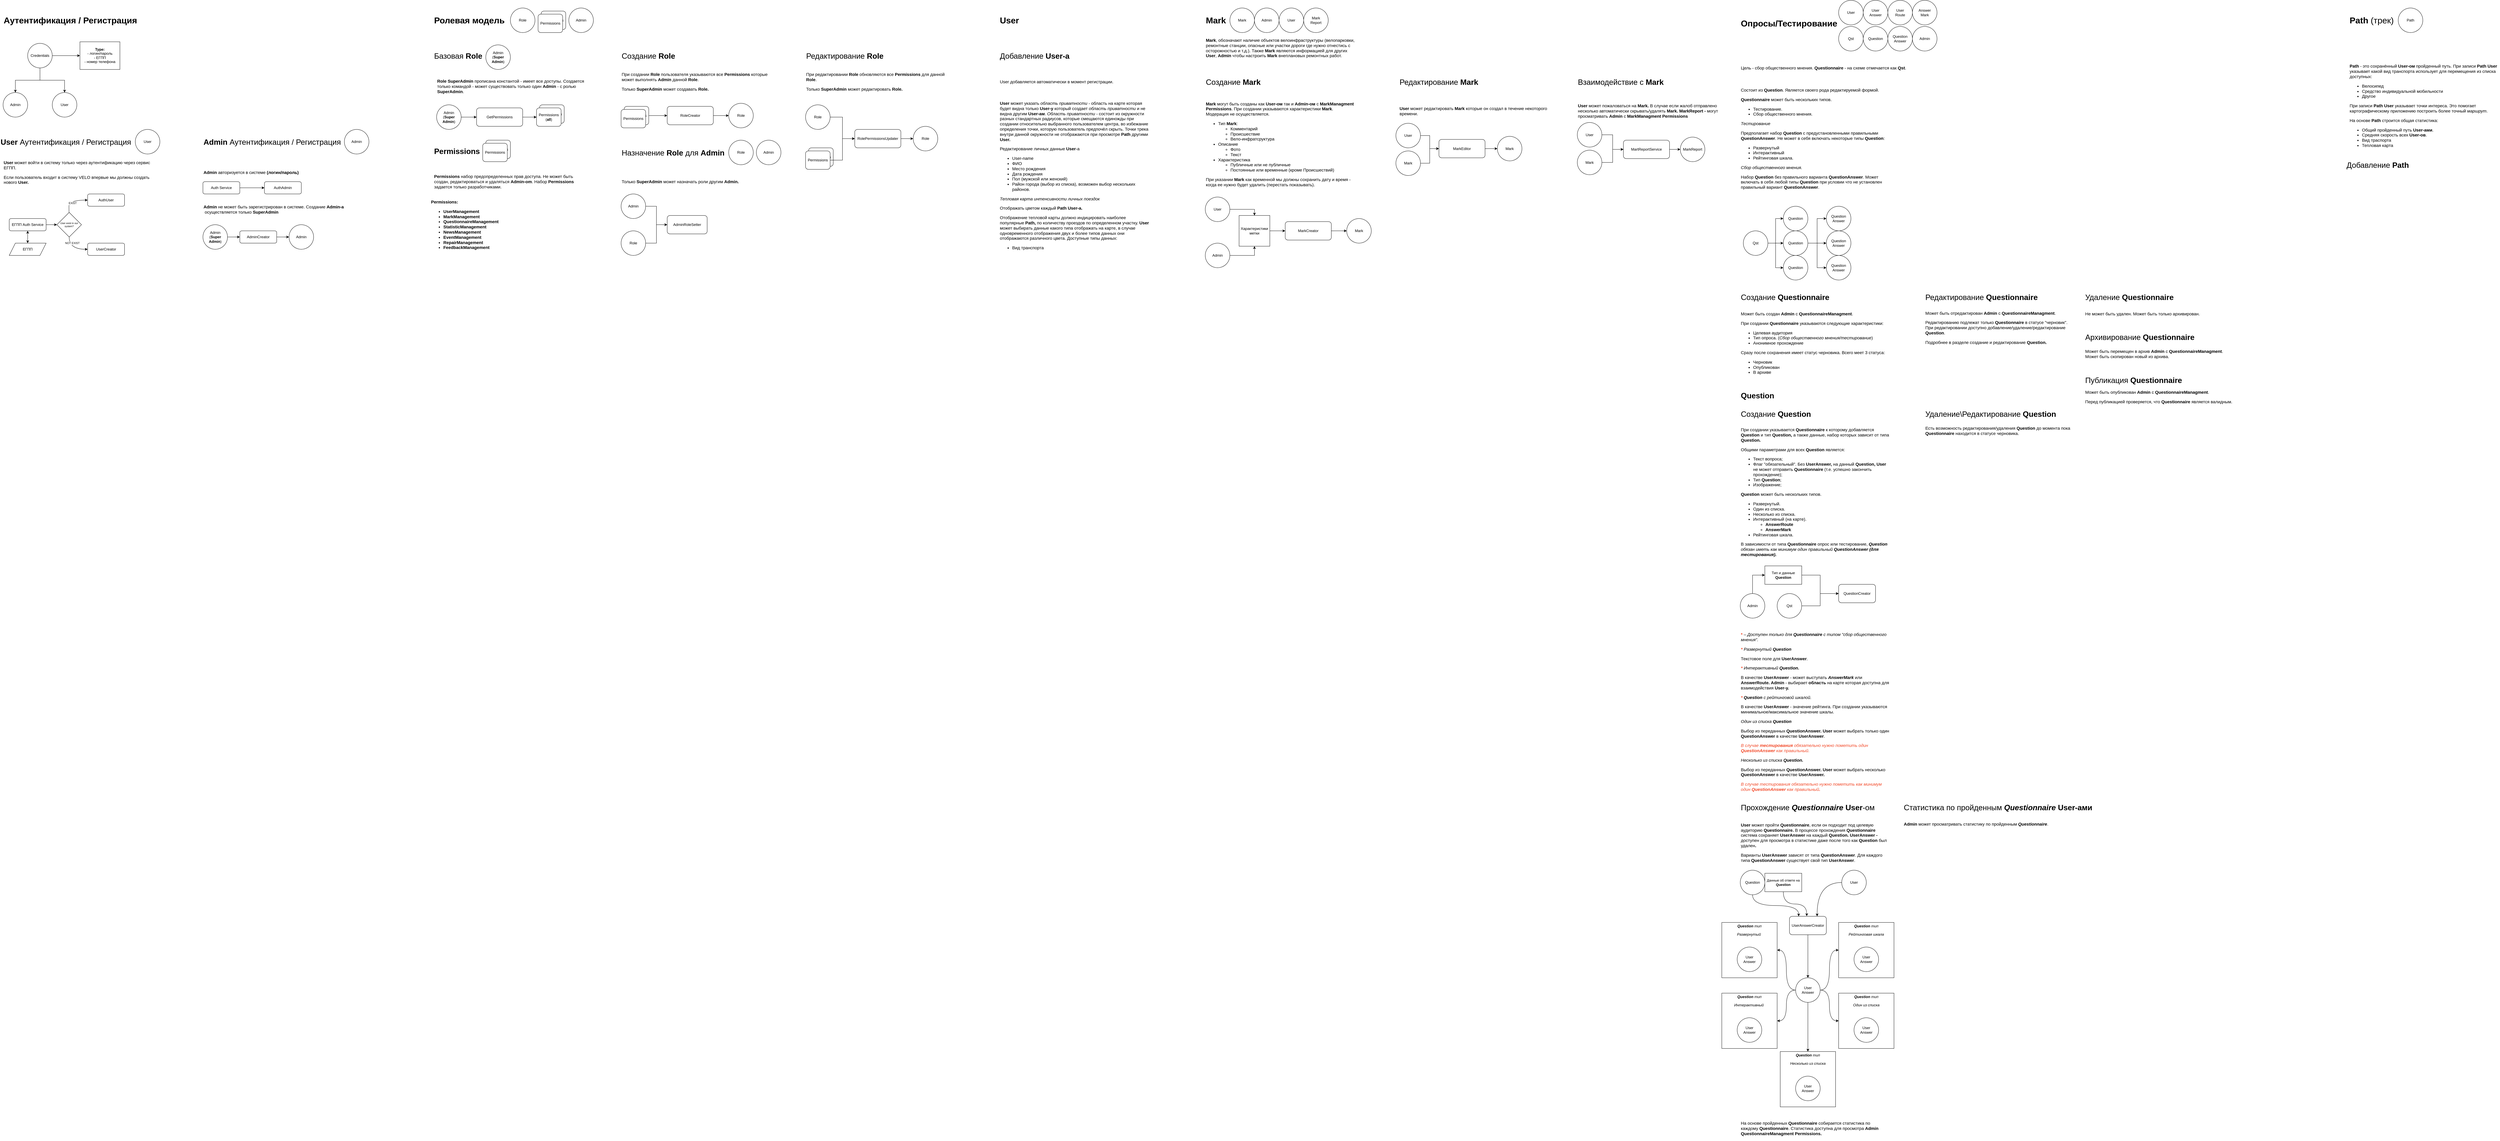 <mxfile version="24.4.2" type="github">
  <diagram name="Page-1" id="-xYmk4XUsjklXfc8z8qg">
    <mxGraphModel dx="20740" dy="7380" grid="1" gridSize="10" guides="1" tooltips="1" connect="1" arrows="1" fold="1" page="1" pageScale="1" pageWidth="850" pageHeight="1100" math="0" shadow="0">
      <root>
        <mxCell id="0" />
        <mxCell id="1" parent="0" />
        <mxCell id="3WN8UBnGJbhX-x8cYGGZ-196" value="" style="whiteSpace=wrap;html=1;aspect=fixed;" vertex="1" parent="1">
          <mxGeometry x="6000" y="3320" width="180" height="180" as="geometry" />
        </mxCell>
        <mxCell id="3WN8UBnGJbhX-x8cYGGZ-194" value="" style="whiteSpace=wrap;html=1;aspect=fixed;" vertex="1" parent="1">
          <mxGeometry x="5620" y="3320" width="180" height="180" as="geometry" />
        </mxCell>
        <mxCell id="3WN8UBnGJbhX-x8cYGGZ-192" value="" style="whiteSpace=wrap;html=1;aspect=fixed;" vertex="1" parent="1">
          <mxGeometry x="5620" y="3090" width="180" height="180" as="geometry" />
        </mxCell>
        <mxCell id="3WN8UBnGJbhX-x8cYGGZ-190" value="" style="whiteSpace=wrap;html=1;aspect=fixed;" vertex="1" parent="1">
          <mxGeometry x="6000" y="3090" width="180" height="180" as="geometry" />
        </mxCell>
        <mxCell id="3WN8UBnGJbhX-x8cYGGZ-2" value="&lt;strong style=&quot;font-size: 28px;&quot;&gt;Аутентификация / Регистрация&lt;/strong&gt;" style="text;html=1;align=left;verticalAlign=middle;whiteSpace=wrap;rounded=0;fontStyle=1;fontSize=28;" vertex="1" parent="1">
          <mxGeometry x="30" y="140" width="450" height="30" as="geometry" />
        </mxCell>
        <mxCell id="3WN8UBnGJbhX-x8cYGGZ-8" style="edgeStyle=orthogonalEdgeStyle;rounded=0;orthogonalLoop=1;jettySize=auto;html=1;entryX=0.5;entryY=0;entryDx=0;entryDy=0;" edge="1" parent="1" source="3WN8UBnGJbhX-x8cYGGZ-5" target="3WN8UBnGJbhX-x8cYGGZ-7">
          <mxGeometry relative="1" as="geometry" />
        </mxCell>
        <mxCell id="3WN8UBnGJbhX-x8cYGGZ-9" style="edgeStyle=orthogonalEdgeStyle;rounded=0;orthogonalLoop=1;jettySize=auto;html=1;entryX=0.5;entryY=0;entryDx=0;entryDy=0;" edge="1" parent="1" source="3WN8UBnGJbhX-x8cYGGZ-5" target="3WN8UBnGJbhX-x8cYGGZ-6">
          <mxGeometry relative="1" as="geometry" />
        </mxCell>
        <mxCell id="3WN8UBnGJbhX-x8cYGGZ-11" style="edgeStyle=orthogonalEdgeStyle;rounded=0;orthogonalLoop=1;jettySize=auto;html=1;" edge="1" parent="1" source="3WN8UBnGJbhX-x8cYGGZ-5" target="3WN8UBnGJbhX-x8cYGGZ-10">
          <mxGeometry relative="1" as="geometry" />
        </mxCell>
        <mxCell id="3WN8UBnGJbhX-x8cYGGZ-5" value="Credentials" style="ellipse;whiteSpace=wrap;html=1;aspect=fixed;" vertex="1" parent="1">
          <mxGeometry x="110" y="230" width="80" height="80" as="geometry" />
        </mxCell>
        <mxCell id="3WN8UBnGJbhX-x8cYGGZ-6" value="Admin" style="ellipse;whiteSpace=wrap;html=1;aspect=fixed;" vertex="1" parent="1">
          <mxGeometry x="30" y="390" width="80" height="80" as="geometry" />
        </mxCell>
        <mxCell id="3WN8UBnGJbhX-x8cYGGZ-7" value="User" style="ellipse;whiteSpace=wrap;html=1;aspect=fixed;" vertex="1" parent="1">
          <mxGeometry x="190" y="390" width="80" height="80" as="geometry" />
        </mxCell>
        <mxCell id="3WN8UBnGJbhX-x8cYGGZ-10" value="&lt;p style=&quot;line-height: 10%;&quot;&gt;&lt;strong style=&quot;background-color: transparent;&quot;&gt;Type:&lt;/strong&gt;&lt;span style=&quot;background-color: transparent;&quot;&gt; &lt;/span&gt;&lt;/p&gt;&lt;p style=&quot;line-height: 10%;&quot;&gt; - логин/пароль&lt;/p&gt;&lt;p style=&quot;line-height: 10%;&quot;&gt;  - ЕГПП&lt;/p&gt;&lt;p style=&quot;line-height: 10%;&quot;&gt;- номер телефона&lt;/p&gt;" style="rounded=0;whiteSpace=wrap;html=1;" vertex="1" parent="1">
          <mxGeometry x="280" y="225" width="130" height="90" as="geometry" />
        </mxCell>
        <mxCell id="3WN8UBnGJbhX-x8cYGGZ-12" value="&lt;span style=&quot;font-size: 25px;&quot;&gt;User&lt;/span&gt;&lt;span style=&quot;font-size: 25px; font-weight: normal;&quot;&gt; Аутентификация / Регистрация&lt;/span&gt;" style="text;html=1;align=left;verticalAlign=middle;whiteSpace=wrap;rounded=0;fontStyle=1;fontSize=25;" vertex="1" parent="1">
          <mxGeometry x="20" y="535" width="450" height="30" as="geometry" />
        </mxCell>
        <mxCell id="3WN8UBnGJbhX-x8cYGGZ-13" value="User" style="ellipse;whiteSpace=wrap;html=1;aspect=fixed;" vertex="1" parent="1">
          <mxGeometry x="460" y="510" width="80" height="80" as="geometry" />
        </mxCell>
        <mxCell id="3WN8UBnGJbhX-x8cYGGZ-14" value="&lt;p style=&quot;font-size: 14px;&quot;&gt;&lt;strong style=&quot;font-size: 14px;&quot;&gt;User &lt;/strong&gt;может войти в систему только через аутентификацию через сервис ЕГПП.&lt;/p&gt;&lt;p style=&quot;font-size: 14px;&quot;&gt;Если пользователь входит в систему VELO впервые мы должны создать нового &lt;strong style=&quot;font-size: 14px;&quot;&gt;User.&lt;/strong&gt;&lt;/p&gt;" style="text;html=1;align=left;verticalAlign=middle;whiteSpace=wrap;rounded=0;fontSize=14;" vertex="1" parent="1">
          <mxGeometry x="30" y="610" width="490" height="80" as="geometry" />
        </mxCell>
        <mxCell id="3WN8UBnGJbhX-x8cYGGZ-22" value="" style="edgeStyle=orthogonalEdgeStyle;rounded=0;orthogonalLoop=1;jettySize=auto;html=1;" edge="1" parent="1" source="3WN8UBnGJbhX-x8cYGGZ-15" target="3WN8UBnGJbhX-x8cYGGZ-21">
          <mxGeometry relative="1" as="geometry" />
        </mxCell>
        <mxCell id="3WN8UBnGJbhX-x8cYGGZ-15" value="ЕГПП Auth Service" style="rounded=1;whiteSpace=wrap;html=1;" vertex="1" parent="1">
          <mxGeometry x="50" y="800" width="120" height="40" as="geometry" />
        </mxCell>
        <mxCell id="3WN8UBnGJbhX-x8cYGGZ-16" value="ЕГПП" style="shape=parallelogram;perimeter=parallelogramPerimeter;whiteSpace=wrap;html=1;fixedSize=1;" vertex="1" parent="1">
          <mxGeometry x="50" y="880" width="120" height="40" as="geometry" />
        </mxCell>
        <mxCell id="3WN8UBnGJbhX-x8cYGGZ-19" value="" style="endArrow=classic;startArrow=classic;html=1;rounded=0;entryX=0.5;entryY=1;entryDx=0;entryDy=0;" edge="1" parent="1" target="3WN8UBnGJbhX-x8cYGGZ-15">
          <mxGeometry width="50" height="50" relative="1" as="geometry">
            <mxPoint x="110" y="880" as="sourcePoint" />
            <mxPoint x="160" y="830" as="targetPoint" />
          </mxGeometry>
        </mxCell>
        <mxCell id="3WN8UBnGJbhX-x8cYGGZ-21" value="User exist in our system?" style="rhombus;whiteSpace=wrap;html=1;fontSize=8;" vertex="1" parent="1">
          <mxGeometry x="205" y="780" width="80" height="80" as="geometry" />
        </mxCell>
        <mxCell id="3WN8UBnGJbhX-x8cYGGZ-25" value="AuthUser" style="rounded=1;whiteSpace=wrap;html=1;" vertex="1" parent="1">
          <mxGeometry x="305" y="720" width="120" height="40" as="geometry" />
        </mxCell>
        <mxCell id="3WN8UBnGJbhX-x8cYGGZ-26" value="UserCreator" style="rounded=1;whiteSpace=wrap;html=1;" vertex="1" parent="1">
          <mxGeometry x="305" y="880" width="120" height="40" as="geometry" />
        </mxCell>
        <mxCell id="3WN8UBnGJbhX-x8cYGGZ-27" value="" style="endArrow=classic;html=1;rounded=0;exitX=0.5;exitY=1;exitDx=0;exitDy=0;entryX=0;entryY=0.5;entryDx=0;entryDy=0;edgeStyle=orthogonalEdgeStyle;curved=1;" edge="1" parent="1" source="3WN8UBnGJbhX-x8cYGGZ-21" target="3WN8UBnGJbhX-x8cYGGZ-26">
          <mxGeometry relative="1" as="geometry">
            <mxPoint x="230" y="920" as="sourcePoint" />
            <mxPoint x="330" y="920" as="targetPoint" />
          </mxGeometry>
        </mxCell>
        <mxCell id="3WN8UBnGJbhX-x8cYGGZ-28" value="NOT EXIST" style="edgeLabel;resizable=0;html=1;;align=center;verticalAlign=middle;fontSize=9;" connectable="0" vertex="1" parent="3WN8UBnGJbhX-x8cYGGZ-27">
          <mxGeometry relative="1" as="geometry">
            <mxPoint y="-20" as="offset" />
          </mxGeometry>
        </mxCell>
        <mxCell id="3WN8UBnGJbhX-x8cYGGZ-29" value="" style="endArrow=classic;html=1;rounded=0;exitX=0.5;exitY=1;exitDx=0;exitDy=0;entryX=0;entryY=0.5;entryDx=0;entryDy=0;edgeStyle=orthogonalEdgeStyle;curved=1;" edge="1" parent="1" target="3WN8UBnGJbhX-x8cYGGZ-25">
          <mxGeometry relative="1" as="geometry">
            <mxPoint x="244.48" y="780" as="sourcePoint" />
            <mxPoint x="304.48" y="820" as="targetPoint" />
            <Array as="points">
              <mxPoint x="244" y="781" />
              <mxPoint x="244" y="740" />
            </Array>
          </mxGeometry>
        </mxCell>
        <mxCell id="3WN8UBnGJbhX-x8cYGGZ-30" value="EXIST" style="edgeLabel;resizable=0;html=1;;align=center;verticalAlign=middle;fontSize=9;" connectable="0" vertex="1" parent="3WN8UBnGJbhX-x8cYGGZ-29">
          <mxGeometry relative="1" as="geometry">
            <mxPoint x="2" y="10" as="offset" />
          </mxGeometry>
        </mxCell>
        <mxCell id="3WN8UBnGJbhX-x8cYGGZ-31" value="&lt;span style=&quot;font-size: 25px;&quot;&gt;Admin&lt;/span&gt;&lt;span style=&quot;font-size: 25px; font-weight: normal;&quot;&gt; Аутентификация / Регистрация&lt;/span&gt;" style="text;html=1;align=left;verticalAlign=middle;whiteSpace=wrap;rounded=0;fontStyle=1;fontSize=25;" vertex="1" parent="1">
          <mxGeometry x="680" y="535" width="450" height="30" as="geometry" />
        </mxCell>
        <mxCell id="3WN8UBnGJbhX-x8cYGGZ-32" value="Admin" style="ellipse;whiteSpace=wrap;html=1;aspect=fixed;" vertex="1" parent="1">
          <mxGeometry x="1140" y="510" width="80" height="80" as="geometry" />
        </mxCell>
        <mxCell id="3WN8UBnGJbhX-x8cYGGZ-33" value="&lt;p style=&quot;font-size: 14px;&quot;&gt;&lt;strong&gt;Admin &lt;/strong&gt;авторизуется в системе&lt;strong&gt; (логин/пароль)&lt;/strong&gt;&lt;br&gt;&lt;/p&gt;" style="text;html=1;align=left;verticalAlign=middle;whiteSpace=wrap;rounded=0;fontSize=14;" vertex="1" parent="1">
          <mxGeometry x="680" y="610" width="490" height="80" as="geometry" />
        </mxCell>
        <mxCell id="3WN8UBnGJbhX-x8cYGGZ-36" value="" style="edgeStyle=orthogonalEdgeStyle;rounded=0;orthogonalLoop=1;jettySize=auto;html=1;" edge="1" parent="1" source="3WN8UBnGJbhX-x8cYGGZ-34" target="3WN8UBnGJbhX-x8cYGGZ-35">
          <mxGeometry relative="1" as="geometry" />
        </mxCell>
        <mxCell id="3WN8UBnGJbhX-x8cYGGZ-34" value="Auth Service" style="rounded=1;whiteSpace=wrap;html=1;" vertex="1" parent="1">
          <mxGeometry x="680" y="680" width="120" height="40" as="geometry" />
        </mxCell>
        <mxCell id="3WN8UBnGJbhX-x8cYGGZ-35" value="AuthAdmin" style="rounded=1;whiteSpace=wrap;html=1;" vertex="1" parent="1">
          <mxGeometry x="880" y="680" width="120" height="40" as="geometry" />
        </mxCell>
        <mxCell id="3WN8UBnGJbhX-x8cYGGZ-37" value="&lt;p style=&quot;font-size: 14px;&quot;&gt;&lt;strong&gt;Admin &lt;/strong&gt;не может быть зарегистрирован в системе. Создание &lt;strong&gt;Admin-а &amp;nbsp;&lt;/strong&gt;осуществляется только &lt;strong&gt;SuperAdmin&lt;/strong&gt;&lt;br&gt;&lt;/p&gt;" style="text;html=1;align=left;verticalAlign=middle;whiteSpace=wrap;rounded=0;fontSize=14;" vertex="1" parent="1">
          <mxGeometry x="680" y="730" width="490" height="80" as="geometry" />
        </mxCell>
        <mxCell id="3WN8UBnGJbhX-x8cYGGZ-41" value="" style="edgeStyle=orthogonalEdgeStyle;rounded=0;orthogonalLoop=1;jettySize=auto;html=1;" edge="1" parent="1" source="3WN8UBnGJbhX-x8cYGGZ-38" target="3WN8UBnGJbhX-x8cYGGZ-39">
          <mxGeometry relative="1" as="geometry" />
        </mxCell>
        <mxCell id="3WN8UBnGJbhX-x8cYGGZ-38" value="&lt;font style=&quot;font-size: 12px;&quot;&gt;Admin&lt;/font&gt;&lt;div&gt;&lt;font style=&quot;font-size: 12px;&quot;&gt;(&lt;b style=&quot;&quot;&gt;Super Admin&lt;/b&gt;)&lt;/font&gt;&lt;/div&gt;" style="ellipse;whiteSpace=wrap;html=1;aspect=fixed;align=center;fontSize=10;" vertex="1" parent="1">
          <mxGeometry x="680" y="820" width="80" height="80" as="geometry" />
        </mxCell>
        <mxCell id="3WN8UBnGJbhX-x8cYGGZ-42" value="" style="edgeStyle=orthogonalEdgeStyle;rounded=0;orthogonalLoop=1;jettySize=auto;html=1;" edge="1" parent="1" source="3WN8UBnGJbhX-x8cYGGZ-39" target="3WN8UBnGJbhX-x8cYGGZ-40">
          <mxGeometry relative="1" as="geometry" />
        </mxCell>
        <mxCell id="3WN8UBnGJbhX-x8cYGGZ-39" value="AdminCreator" style="rounded=1;whiteSpace=wrap;html=1;" vertex="1" parent="1">
          <mxGeometry x="800" y="840" width="120" height="40" as="geometry" />
        </mxCell>
        <mxCell id="3WN8UBnGJbhX-x8cYGGZ-40" value="Admin" style="ellipse;whiteSpace=wrap;html=1;aspect=fixed;" vertex="1" parent="1">
          <mxGeometry x="960" y="820" width="80" height="80" as="geometry" />
        </mxCell>
        <mxCell id="3WN8UBnGJbhX-x8cYGGZ-43" value="Ролевая модель" style="text;html=1;align=left;verticalAlign=middle;whiteSpace=wrap;rounded=0;fontStyle=1;fontSize=28;" vertex="1" parent="1">
          <mxGeometry x="1430" y="140" width="450" height="30" as="geometry" />
        </mxCell>
        <mxCell id="3WN8UBnGJbhX-x8cYGGZ-44" value="Role" style="ellipse;whiteSpace=wrap;html=1;aspect=fixed;" vertex="1" parent="1">
          <mxGeometry x="1680" y="115" width="80" height="80" as="geometry" />
        </mxCell>
        <mxCell id="3WN8UBnGJbhX-x8cYGGZ-45" value="Permissions" style="rounded=1;whiteSpace=wrap;html=1;" vertex="1" parent="1">
          <mxGeometry x="1780" y="125" width="80" height="60" as="geometry" />
        </mxCell>
        <mxCell id="3WN8UBnGJbhX-x8cYGGZ-46" value="Admin" style="ellipse;whiteSpace=wrap;html=1;aspect=fixed;" vertex="1" parent="1">
          <mxGeometry x="1870" y="115" width="80" height="80" as="geometry" />
        </mxCell>
        <mxCell id="3WN8UBnGJbhX-x8cYGGZ-47" value="Permissions" style="rounded=1;whiteSpace=wrap;html=1;" vertex="1" parent="1">
          <mxGeometry x="1770" y="135" width="80" height="60" as="geometry" />
        </mxCell>
        <mxCell id="3WN8UBnGJbhX-x8cYGGZ-48" value="&lt;span style=&quot;font-weight: normal;&quot;&gt;Базовая &lt;/span&gt;&lt;strong&gt;Role&lt;/strong&gt;" style="text;html=1;align=left;verticalAlign=middle;whiteSpace=wrap;rounded=0;fontStyle=1;fontSize=25;" vertex="1" parent="1">
          <mxGeometry x="1430" y="255" width="450" height="30" as="geometry" />
        </mxCell>
        <mxCell id="3WN8UBnGJbhX-x8cYGGZ-49" value="&lt;font style=&quot;font-size: 12px;&quot;&gt;Admin&lt;/font&gt;&lt;div&gt;&lt;font style=&quot;font-size: 12px;&quot;&gt;(&lt;b style=&quot;&quot;&gt;Super Admin&lt;/b&gt;)&lt;/font&gt;&lt;/div&gt;" style="ellipse;whiteSpace=wrap;html=1;aspect=fixed;align=center;fontSize=10;" vertex="1" parent="1">
          <mxGeometry x="1600" y="235" width="80" height="80" as="geometry" />
        </mxCell>
        <mxCell id="3WN8UBnGJbhX-x8cYGGZ-50" value="&lt;p style=&quot;font-size: 14px;&quot;&gt;&lt;strong&gt;Role&lt;/strong&gt; &lt;strong&gt;SuperAdmin&lt;/strong&gt; прописана константой - имеет все доступы. Создается только командой - может существовать только один  &lt;strong&gt;Admin&lt;/strong&gt; - с ролью &lt;strong&gt;SuperAdmin&lt;/strong&gt;.&lt;br&gt;&lt;/p&gt;" style="text;html=1;align=left;verticalAlign=middle;whiteSpace=wrap;rounded=0;fontSize=14;" vertex="1" parent="1">
          <mxGeometry x="1440" y="330" width="490" height="80" as="geometry" />
        </mxCell>
        <mxCell id="3WN8UBnGJbhX-x8cYGGZ-53" value="" style="edgeStyle=orthogonalEdgeStyle;rounded=0;orthogonalLoop=1;jettySize=auto;html=1;" edge="1" parent="1" source="3WN8UBnGJbhX-x8cYGGZ-51" target="3WN8UBnGJbhX-x8cYGGZ-52">
          <mxGeometry relative="1" as="geometry" />
        </mxCell>
        <mxCell id="3WN8UBnGJbhX-x8cYGGZ-51" value="&lt;font style=&quot;font-size: 12px;&quot;&gt;Admin&lt;/font&gt;&lt;div&gt;&lt;font style=&quot;font-size: 12px;&quot;&gt;(&lt;b style=&quot;&quot;&gt;Super Admin&lt;/b&gt;)&lt;/font&gt;&lt;/div&gt;" style="ellipse;whiteSpace=wrap;html=1;aspect=fixed;align=center;fontSize=10;" vertex="1" parent="1">
          <mxGeometry x="1440" y="430" width="80" height="80" as="geometry" />
        </mxCell>
        <mxCell id="3WN8UBnGJbhX-x8cYGGZ-58" value="" style="edgeStyle=orthogonalEdgeStyle;rounded=0;orthogonalLoop=1;jettySize=auto;html=1;" edge="1" parent="1" source="3WN8UBnGJbhX-x8cYGGZ-52" target="3WN8UBnGJbhX-x8cYGGZ-57">
          <mxGeometry relative="1" as="geometry" />
        </mxCell>
        <mxCell id="3WN8UBnGJbhX-x8cYGGZ-52" value="GetPermissions" style="rounded=1;whiteSpace=wrap;html=1;" vertex="1" parent="1">
          <mxGeometry x="1570" y="440" width="150" height="60" as="geometry" />
        </mxCell>
        <mxCell id="3WN8UBnGJbhX-x8cYGGZ-56" value="Permissions" style="rounded=1;whiteSpace=wrap;html=1;" vertex="1" parent="1">
          <mxGeometry x="1775" y="430" width="80" height="60" as="geometry" />
        </mxCell>
        <mxCell id="3WN8UBnGJbhX-x8cYGGZ-57" value="Permissions&lt;div&gt;(&lt;b&gt;all&lt;/b&gt;)&lt;/div&gt;" style="rounded=1;whiteSpace=wrap;html=1;" vertex="1" parent="1">
          <mxGeometry x="1765" y="440" width="80" height="60" as="geometry" />
        </mxCell>
        <mxCell id="3WN8UBnGJbhX-x8cYGGZ-59" value="Permissions" style="text;html=1;align=left;verticalAlign=middle;whiteSpace=wrap;rounded=0;fontStyle=1;fontSize=25;" vertex="1" parent="1">
          <mxGeometry x="1430" y="565" width="450" height="30" as="geometry" />
        </mxCell>
        <mxCell id="3WN8UBnGJbhX-x8cYGGZ-60" value="&lt;p style=&quot;font-size: 14px;&quot;&gt;&lt;strong&gt;Permissions&lt;/strong&gt; набор предопределенных прав доступа. Не может быть создан, редактироваться и удаляться &lt;strong&gt;Admin-om&lt;/strong&gt;. Набор &lt;strong&gt;Permissions &lt;/strong&gt;задается только разработчиками.&lt;br&gt;&lt;/p&gt;" style="text;html=1;align=left;verticalAlign=middle;whiteSpace=wrap;rounded=0;fontSize=14;" vertex="1" parent="1">
          <mxGeometry x="1430" y="640" width="490" height="80" as="geometry" />
        </mxCell>
        <mxCell id="3WN8UBnGJbhX-x8cYGGZ-61" value="Permissions" style="rounded=1;whiteSpace=wrap;html=1;" vertex="1" parent="1">
          <mxGeometry x="1600" y="545" width="80" height="60" as="geometry" />
        </mxCell>
        <mxCell id="3WN8UBnGJbhX-x8cYGGZ-62" value="Permissions" style="rounded=1;whiteSpace=wrap;html=1;" vertex="1" parent="1">
          <mxGeometry x="1590" y="555" width="80" height="60" as="geometry" />
        </mxCell>
        <mxCell id="3WN8UBnGJbhX-x8cYGGZ-63" value="&lt;p style=&quot;font-size: 14px;&quot;&gt;&lt;strong&gt;Permissions:&lt;/strong&gt;&lt;br&gt;&lt;/p&gt;&lt;ul&gt;&lt;li data-list=&quot;bullet&quot;&gt;&lt;strong&gt;UserManagement&lt;/strong&gt;&lt;/li&gt;&lt;li data-list=&quot;bullet&quot;&gt;&lt;strong&gt;MarkManagement&lt;/strong&gt;&lt;/li&gt;&lt;li data-list=&quot;bullet&quot;&gt;&lt;strong&gt;QuestionnaireManagement&lt;/strong&gt;&lt;/li&gt;&lt;li data-list=&quot;bullet&quot;&gt;&lt;strong&gt;StatisticManagement&lt;/strong&gt;&lt;/li&gt;&lt;li data-list=&quot;bullet&quot;&gt;&lt;strong&gt;NewsManagement&lt;/strong&gt;&lt;/li&gt;&lt;li data-list=&quot;bullet&quot;&gt;&lt;strong&gt;EventManagement&lt;/strong&gt;&lt;/li&gt;&lt;li data-list=&quot;bullet&quot;&gt;&lt;strong&gt;RepairManagement&lt;/strong&gt;&lt;/li&gt;&lt;li data-list=&quot;bullet&quot;&gt;&lt;strong&gt;FeedbackManagement&lt;/strong&gt;&lt;/li&gt;&lt;/ul&gt;" style="text;html=1;align=left;verticalAlign=middle;whiteSpace=wrap;rounded=0;fontSize=14;" vertex="1" parent="1">
          <mxGeometry x="1420" y="780" width="490" height="80" as="geometry" />
        </mxCell>
        <mxCell id="3WN8UBnGJbhX-x8cYGGZ-65" value="&lt;span style=&quot;font-weight: normal;&quot;&gt;Создание&amp;nbsp;&lt;/span&gt;&lt;strong&gt;Role&lt;/strong&gt;" style="text;html=1;align=left;verticalAlign=middle;whiteSpace=wrap;rounded=0;fontStyle=1;fontSize=25;" vertex="1" parent="1">
          <mxGeometry x="2040" y="255" width="450" height="30" as="geometry" />
        </mxCell>
        <mxCell id="3WN8UBnGJbhX-x8cYGGZ-66" value="&lt;p&gt;При создании &lt;strong&gt;Role&lt;/strong&gt; пользователя указываются все &lt;strong&gt;Permissions&lt;/strong&gt; которые может выполнять &lt;strong&gt;Admin&lt;/strong&gt; данной &lt;strong&gt;Role&lt;/strong&gt;.&lt;/p&gt;&lt;p&gt;Только&lt;strong&gt; SuperAdmin &lt;/strong&gt;может создавать &lt;strong&gt;Role.&lt;/strong&gt;&lt;/p&gt;" style="text;html=1;align=left;verticalAlign=middle;whiteSpace=wrap;rounded=0;fontSize=14;" vertex="1" parent="1">
          <mxGeometry x="2040" y="315" width="490" height="80" as="geometry" />
        </mxCell>
        <mxCell id="3WN8UBnGJbhX-x8cYGGZ-72" value="" style="edgeStyle=orthogonalEdgeStyle;rounded=0;orthogonalLoop=1;jettySize=auto;html=1;" edge="1" parent="1" source="3WN8UBnGJbhX-x8cYGGZ-67" target="3WN8UBnGJbhX-x8cYGGZ-69">
          <mxGeometry relative="1" as="geometry" />
        </mxCell>
        <mxCell id="3WN8UBnGJbhX-x8cYGGZ-67" value="Permissions" style="rounded=1;whiteSpace=wrap;html=1;" vertex="1" parent="1">
          <mxGeometry x="2050" y="435" width="80" height="60" as="geometry" />
        </mxCell>
        <mxCell id="3WN8UBnGJbhX-x8cYGGZ-68" value="Permissions" style="rounded=1;whiteSpace=wrap;html=1;" vertex="1" parent="1">
          <mxGeometry x="2040" y="445" width="80" height="60" as="geometry" />
        </mxCell>
        <mxCell id="3WN8UBnGJbhX-x8cYGGZ-74" value="" style="edgeStyle=orthogonalEdgeStyle;rounded=0;orthogonalLoop=1;jettySize=auto;html=1;" edge="1" parent="1" source="3WN8UBnGJbhX-x8cYGGZ-69" target="3WN8UBnGJbhX-x8cYGGZ-73">
          <mxGeometry relative="1" as="geometry" />
        </mxCell>
        <mxCell id="3WN8UBnGJbhX-x8cYGGZ-69" value="RoleCreator" style="rounded=1;whiteSpace=wrap;html=1;" vertex="1" parent="1">
          <mxGeometry x="2190" y="435" width="150" height="60" as="geometry" />
        </mxCell>
        <mxCell id="3WN8UBnGJbhX-x8cYGGZ-73" value="Role" style="ellipse;whiteSpace=wrap;html=1;aspect=fixed;" vertex="1" parent="1">
          <mxGeometry x="2390" y="425" width="80" height="80" as="geometry" />
        </mxCell>
        <mxCell id="3WN8UBnGJbhX-x8cYGGZ-75" value="&lt;span style=&quot;font-weight: normal;&quot;&gt;Назначение &lt;/span&gt;&lt;strong&gt;Role &lt;/strong&gt;&lt;span style=&quot;font-weight: normal;&quot;&gt;для&lt;/span&gt;&lt;strong&gt; Admin&lt;/strong&gt;" style="text;html=1;align=left;verticalAlign=middle;whiteSpace=wrap;rounded=0;fontStyle=1;fontSize=25;" vertex="1" parent="1">
          <mxGeometry x="2040" y="570" width="450" height="30" as="geometry" />
        </mxCell>
        <mxCell id="3WN8UBnGJbhX-x8cYGGZ-76" value="Role" style="ellipse;whiteSpace=wrap;html=1;aspect=fixed;" vertex="1" parent="1">
          <mxGeometry x="2390" y="545" width="80" height="80" as="geometry" />
        </mxCell>
        <mxCell id="3WN8UBnGJbhX-x8cYGGZ-77" value="Admin" style="ellipse;whiteSpace=wrap;html=1;aspect=fixed;" vertex="1" parent="1">
          <mxGeometry x="2480" y="545" width="80" height="80" as="geometry" />
        </mxCell>
        <mxCell id="3WN8UBnGJbhX-x8cYGGZ-78" value="&lt;p&gt;Только&lt;strong&gt; SuperAdmin &lt;/strong&gt;может назначать роли другим &lt;strong&gt;Admin.&amp;nbsp;&lt;/strong&gt;&lt;br&gt;&lt;/p&gt;" style="text;html=1;align=left;verticalAlign=middle;whiteSpace=wrap;rounded=0;fontSize=14;" vertex="1" parent="1">
          <mxGeometry x="2040" y="640" width="490" height="80" as="geometry" />
        </mxCell>
        <mxCell id="3WN8UBnGJbhX-x8cYGGZ-82" style="edgeStyle=orthogonalEdgeStyle;rounded=0;orthogonalLoop=1;jettySize=auto;html=1;entryX=0;entryY=0.5;entryDx=0;entryDy=0;" edge="1" parent="1" source="3WN8UBnGJbhX-x8cYGGZ-79" target="3WN8UBnGJbhX-x8cYGGZ-81">
          <mxGeometry relative="1" as="geometry" />
        </mxCell>
        <mxCell id="3WN8UBnGJbhX-x8cYGGZ-79" value="Admin" style="ellipse;whiteSpace=wrap;html=1;aspect=fixed;" vertex="1" parent="1">
          <mxGeometry x="2040" y="720" width="80" height="80" as="geometry" />
        </mxCell>
        <mxCell id="3WN8UBnGJbhX-x8cYGGZ-83" style="edgeStyle=orthogonalEdgeStyle;rounded=0;orthogonalLoop=1;jettySize=auto;html=1;entryX=0;entryY=0.5;entryDx=0;entryDy=0;" edge="1" parent="1" source="3WN8UBnGJbhX-x8cYGGZ-80" target="3WN8UBnGJbhX-x8cYGGZ-81">
          <mxGeometry relative="1" as="geometry" />
        </mxCell>
        <mxCell id="3WN8UBnGJbhX-x8cYGGZ-80" value="Role" style="ellipse;whiteSpace=wrap;html=1;aspect=fixed;" vertex="1" parent="1">
          <mxGeometry x="2040" y="840" width="80" height="80" as="geometry" />
        </mxCell>
        <mxCell id="3WN8UBnGJbhX-x8cYGGZ-81" value="AdminRoleSetter" style="rounded=1;whiteSpace=wrap;html=1;" vertex="1" parent="1">
          <mxGeometry x="2190" y="790" width="130" height="60" as="geometry" />
        </mxCell>
        <mxCell id="3WN8UBnGJbhX-x8cYGGZ-84" value="&lt;span style=&quot;font-weight: normal;&quot;&gt;Редактирование&amp;nbsp;&lt;/span&gt;&lt;strong&gt;Role&lt;/strong&gt;" style="text;html=1;align=left;verticalAlign=middle;whiteSpace=wrap;rounded=0;fontStyle=1;fontSize=25;" vertex="1" parent="1">
          <mxGeometry x="2640" y="255" width="450" height="30" as="geometry" />
        </mxCell>
        <mxCell id="3WN8UBnGJbhX-x8cYGGZ-85" value="&lt;p&gt;При редактировании &lt;strong&gt;Role&lt;/strong&gt; обновляются все&lt;strong&gt; Permissions&lt;/strong&gt; для данной &lt;strong&gt;Role&lt;/strong&gt;.&lt;/p&gt;&lt;p&gt;Только&lt;strong&gt; SuperAdmin &lt;/strong&gt;может редактировать &lt;strong&gt;Role.&lt;/strong&gt;&lt;/p&gt;" style="text;html=1;align=left;verticalAlign=middle;whiteSpace=wrap;rounded=0;fontSize=14;" vertex="1" parent="1">
          <mxGeometry x="2640" y="315" width="490" height="80" as="geometry" />
        </mxCell>
        <mxCell id="3WN8UBnGJbhX-x8cYGGZ-93" style="edgeStyle=orthogonalEdgeStyle;rounded=0;orthogonalLoop=1;jettySize=auto;html=1;" edge="1" parent="1" source="3WN8UBnGJbhX-x8cYGGZ-86" target="3WN8UBnGJbhX-x8cYGGZ-91">
          <mxGeometry relative="1" as="geometry" />
        </mxCell>
        <mxCell id="3WN8UBnGJbhX-x8cYGGZ-86" value="Role" style="ellipse;whiteSpace=wrap;html=1;aspect=fixed;" vertex="1" parent="1">
          <mxGeometry x="2640" y="430" width="80" height="80" as="geometry" />
        </mxCell>
        <mxCell id="3WN8UBnGJbhX-x8cYGGZ-87" value="Permissions" style="rounded=1;whiteSpace=wrap;html=1;" vertex="1" parent="1">
          <mxGeometry x="2650" y="570" width="80" height="60" as="geometry" />
        </mxCell>
        <mxCell id="3WN8UBnGJbhX-x8cYGGZ-94" style="edgeStyle=orthogonalEdgeStyle;rounded=0;orthogonalLoop=1;jettySize=auto;html=1;entryX=0;entryY=0.5;entryDx=0;entryDy=0;" edge="1" parent="1" source="3WN8UBnGJbhX-x8cYGGZ-88" target="3WN8UBnGJbhX-x8cYGGZ-91">
          <mxGeometry relative="1" as="geometry" />
        </mxCell>
        <mxCell id="3WN8UBnGJbhX-x8cYGGZ-88" value="Permissions" style="rounded=1;whiteSpace=wrap;html=1;" vertex="1" parent="1">
          <mxGeometry x="2640" y="580" width="80" height="60" as="geometry" />
        </mxCell>
        <mxCell id="3WN8UBnGJbhX-x8cYGGZ-95" value="" style="edgeStyle=orthogonalEdgeStyle;rounded=0;orthogonalLoop=1;jettySize=auto;html=1;" edge="1" parent="1" source="3WN8UBnGJbhX-x8cYGGZ-91" target="3WN8UBnGJbhX-x8cYGGZ-92">
          <mxGeometry relative="1" as="geometry" />
        </mxCell>
        <mxCell id="3WN8UBnGJbhX-x8cYGGZ-91" value="RolePermissionsUpdater" style="rounded=1;whiteSpace=wrap;html=1;" vertex="1" parent="1">
          <mxGeometry x="2800" y="510" width="150" height="60" as="geometry" />
        </mxCell>
        <mxCell id="3WN8UBnGJbhX-x8cYGGZ-92" value="Role" style="ellipse;whiteSpace=wrap;html=1;aspect=fixed;" vertex="1" parent="1">
          <mxGeometry x="2990" y="500" width="80" height="80" as="geometry" />
        </mxCell>
        <mxCell id="3WN8UBnGJbhX-x8cYGGZ-96" value="User" style="text;html=1;align=left;verticalAlign=middle;whiteSpace=wrap;rounded=0;fontStyle=1;fontSize=28;" vertex="1" parent="1">
          <mxGeometry x="3270" y="140" width="450" height="30" as="geometry" />
        </mxCell>
        <mxCell id="3WN8UBnGJbhX-x8cYGGZ-97" value="&lt;span style=&quot;font-weight: normal;&quot;&gt;Добавление&lt;/span&gt;&lt;strong&gt; User-a&lt;/strong&gt;" style="text;html=1;align=left;verticalAlign=middle;whiteSpace=wrap;rounded=0;fontStyle=1;fontSize=25;" vertex="1" parent="1">
          <mxGeometry x="3270" y="255" width="450" height="30" as="geometry" />
        </mxCell>
        <mxCell id="3WN8UBnGJbhX-x8cYGGZ-98" value="&lt;p&gt;User добавляется автоматически в момент регистрации.&lt;br&gt;&lt;/p&gt;" style="text;html=1;align=left;verticalAlign=middle;whiteSpace=wrap;rounded=0;fontSize=14;" vertex="1" parent="1">
          <mxGeometry x="3270" y="315" width="490" height="80" as="geometry" />
        </mxCell>
        <mxCell id="3WN8UBnGJbhX-x8cYGGZ-99" value="&lt;p&gt;&lt;strong&gt;User&lt;/strong&gt; может указать &lt;em&gt;область приватности - &lt;/em&gt;область на карте которая будет видна только &lt;strong&gt;User-у &lt;/strong&gt;который создает &lt;em&gt;область приватности&lt;/em&gt;&lt;strong&gt;&lt;em&gt; &lt;/em&gt;&lt;/strong&gt;и не видна другим &lt;strong&gt;User-ам&lt;/strong&gt;. &lt;em&gt;Область приватности - &lt;/em&gt;состоит из&lt;em&gt; &lt;/em&gt;окружности разных стандартных радиусов, которые смещаются единожды при создании относительно выбранного пользователем центра, во избежание определения  точки, которую пользователь предпочёл скрыть. Точки трека внутри данной окружности не отображаются при просмотре &lt;strong&gt;Path&lt;/strong&gt; другими &lt;strong&gt;User.&lt;/strong&gt;&lt;/p&gt;&lt;p&gt;&lt;/p&gt;&lt;p&gt;Редактирование личных данные &lt;strong&gt;User&lt;/strong&gt;-a&lt;/p&gt;&lt;ul&gt;&lt;li data-list=&quot;bullet&quot;&gt;User-name&lt;/li&gt;&lt;li data-list=&quot;bullet&quot;&gt;ФИО&lt;/li&gt;&lt;li data-list=&quot;bullet&quot;&gt;Место рождения&lt;/li&gt;&lt;li data-list=&quot;bullet&quot;&gt;Дата рождения&lt;/li&gt;&lt;li data-list=&quot;bullet&quot;&gt;Пол (мужской или женский)&lt;/li&gt;&lt;li data-list=&quot;bullet&quot;&gt;Район города (выбор из списка), возможен выбор нескольких районов.&lt;/li&gt;&lt;/ul&gt;&lt;p&gt;&lt;/p&gt;&lt;p&gt;&lt;em&gt;Тепловая карта интенсивности личных поездок&lt;/em&gt;&lt;/p&gt;&lt;p&gt;Отображать цветом каждый &lt;strong&gt;Path&lt;/strong&gt; &lt;strong&gt;User-a.&lt;/strong&gt;&lt;/p&gt;&lt;p&gt;Отображение  тепловой карты должно индицировать наиболее популярные &lt;strong&gt;Path,&lt;/strong&gt; по количеству проездов по определенном участку. &lt;strong&gt;User&lt;/strong&gt; может выбирать данные какого типа отображать на карте, в случае одновременного отображения двух и более типов данных они отображаются различного цвета. Доступные типы данных:&lt;/p&gt;&lt;ul&gt;&lt;li data-list=&quot;bullet&quot;&gt;Вид транспорта&lt;/li&gt;&lt;/ul&gt;" style="text;html=1;align=left;verticalAlign=middle;whiteSpace=wrap;rounded=0;fontSize=14;" vertex="1" parent="1">
          <mxGeometry x="3270" y="410" width="490" height="500" as="geometry" />
        </mxCell>
        <mxCell id="3WN8UBnGJbhX-x8cYGGZ-100" value="Mark" style="text;html=1;align=left;verticalAlign=middle;whiteSpace=wrap;rounded=0;fontStyle=1;fontSize=28;" vertex="1" parent="1">
          <mxGeometry x="3940" y="140" width="450" height="30" as="geometry" />
        </mxCell>
        <mxCell id="3WN8UBnGJbhX-x8cYGGZ-101" value="Admin" style="ellipse;whiteSpace=wrap;html=1;aspect=fixed;" vertex="1" parent="1">
          <mxGeometry x="4100" y="115" width="80" height="80" as="geometry" />
        </mxCell>
        <mxCell id="3WN8UBnGJbhX-x8cYGGZ-102" value="User" style="ellipse;whiteSpace=wrap;html=1;aspect=fixed;" vertex="1" parent="1">
          <mxGeometry x="4180" y="115" width="80" height="80" as="geometry" />
        </mxCell>
        <mxCell id="3WN8UBnGJbhX-x8cYGGZ-103" value="Mark" style="ellipse;whiteSpace=wrap;html=1;aspect=fixed;" vertex="1" parent="1">
          <mxGeometry x="4020" y="115" width="80" height="80" as="geometry" />
        </mxCell>
        <mxCell id="3WN8UBnGJbhX-x8cYGGZ-104" value="Mark&lt;div&gt;Report&lt;/div&gt;" style="ellipse;whiteSpace=wrap;html=1;aspect=fixed;" vertex="1" parent="1">
          <mxGeometry x="4260" y="115" width="80" height="80" as="geometry" />
        </mxCell>
        <mxCell id="3WN8UBnGJbhX-x8cYGGZ-105" value="&lt;p&gt;&lt;strong&gt;Mark&lt;/strong&gt;, обозначают наличие объектов велоинфраструктуры (велопарковки, ремонтные станции, опасные или участки дороги где нужно отнестись с  осторожностью и т.д.). Также &lt;strong&gt;Mark&lt;/strong&gt; являются информацией для других  &lt;strong&gt;User&lt;/strong&gt;, &lt;strong&gt;Admin&lt;/strong&gt; чтобы настроить &lt;strong&gt;Mark&lt;/strong&gt; внеплановых  ремонтных работ.&lt;br&gt;&lt;/p&gt;" style="text;html=1;align=left;verticalAlign=middle;whiteSpace=wrap;rounded=0;fontSize=14;" vertex="1" parent="1">
          <mxGeometry x="3940" y="205" width="490" height="80" as="geometry" />
        </mxCell>
        <mxCell id="3WN8UBnGJbhX-x8cYGGZ-106" value="&lt;span style=&quot;font-weight: 400;&quot;&gt;Cоздание &lt;/span&gt;Mark" style="text;html=1;align=left;verticalAlign=middle;whiteSpace=wrap;rounded=0;fontStyle=1;fontSize=25;" vertex="1" parent="1">
          <mxGeometry x="3940" y="340" width="450" height="30" as="geometry" />
        </mxCell>
        <mxCell id="3WN8UBnGJbhX-x8cYGGZ-107" value="&lt;p&gt;&lt;strong&gt;Mark&lt;/strong&gt; могут быть созданы как &lt;strong&gt;User-ом&lt;/strong&gt; так и &lt;strong&gt;Admin-ом &lt;/strong&gt;с&lt;strong&gt; MarkManagment Permissions&lt;/strong&gt;. При создании указываются характеристики &lt;strong&gt;Mark&lt;/strong&gt;. Модерация не осуществляется.&lt;/p&gt;&lt;ul&gt;&lt;li data-list=&quot;bullet&quot;&gt;Тип &lt;strong&gt;Mark&lt;/strong&gt;:&lt;/li&gt;&lt;ul&gt;&lt;li class=&quot;ql-indent-1&quot; data-list=&quot;bullet&quot;&gt;Комментарий&lt;/li&gt;&lt;li class=&quot;ql-indent-1&quot; data-list=&quot;bullet&quot;&gt;Происшествие&lt;/li&gt;&lt;li class=&quot;ql-indent-1&quot; data-list=&quot;bullet&quot;&gt;Вело-инфратсруктура&lt;/li&gt;&lt;/ul&gt;&lt;li data-list=&quot;bullet&quot;&gt;Описание&lt;/li&gt;&lt;ul&gt;&lt;li class=&quot;ql-indent-1&quot; data-list=&quot;bullet&quot;&gt;Фото&lt;/li&gt;&lt;li class=&quot;ql-indent-1&quot; data-list=&quot;bullet&quot;&gt;Текст&lt;/li&gt;&lt;/ul&gt;&lt;li data-list=&quot;bullet&quot;&gt;Характеристика&lt;/li&gt;&lt;ul&gt;&lt;li class=&quot;ql-indent-1&quot; data-list=&quot;bullet&quot;&gt;Публичные или не публичные&lt;/li&gt;&lt;li class=&quot;ql-indent-1&quot; data-list=&quot;bullet&quot;&gt;Постоянные или временные (кроме Происшествий)&lt;/li&gt;&lt;/ul&gt;&lt;/ul&gt;&lt;p&gt;&lt;/p&gt;&lt;p&gt;При указании &lt;strong&gt;Mark&lt;/strong&gt; как временной мы должны сохранить дату и время - когда ее нужно будет удалить (перестать показывать).&lt;/p&gt;" style="text;html=1;align=left;verticalAlign=middle;whiteSpace=wrap;rounded=0;fontSize=14;" vertex="1" parent="1">
          <mxGeometry x="3940" y="410" width="490" height="295" as="geometry" />
        </mxCell>
        <mxCell id="3WN8UBnGJbhX-x8cYGGZ-112" style="edgeStyle=orthogonalEdgeStyle;rounded=0;orthogonalLoop=1;jettySize=auto;html=1;entryX=0.5;entryY=0;entryDx=0;entryDy=0;" edge="1" parent="1" source="3WN8UBnGJbhX-x8cYGGZ-108" target="3WN8UBnGJbhX-x8cYGGZ-110">
          <mxGeometry relative="1" as="geometry" />
        </mxCell>
        <mxCell id="3WN8UBnGJbhX-x8cYGGZ-108" value="User" style="ellipse;whiteSpace=wrap;html=1;aspect=fixed;" vertex="1" parent="1">
          <mxGeometry x="3940" y="730" width="80" height="80" as="geometry" />
        </mxCell>
        <mxCell id="3WN8UBnGJbhX-x8cYGGZ-113" style="edgeStyle=orthogonalEdgeStyle;rounded=0;orthogonalLoop=1;jettySize=auto;html=1;entryX=0.5;entryY=1;entryDx=0;entryDy=0;" edge="1" parent="1" source="3WN8UBnGJbhX-x8cYGGZ-109" target="3WN8UBnGJbhX-x8cYGGZ-110">
          <mxGeometry relative="1" as="geometry" />
        </mxCell>
        <mxCell id="3WN8UBnGJbhX-x8cYGGZ-109" value="Admin" style="ellipse;whiteSpace=wrap;html=1;aspect=fixed;" vertex="1" parent="1">
          <mxGeometry x="3940" y="880" width="80" height="80" as="geometry" />
        </mxCell>
        <mxCell id="3WN8UBnGJbhX-x8cYGGZ-115" style="edgeStyle=orthogonalEdgeStyle;rounded=0;orthogonalLoop=1;jettySize=auto;html=1;entryX=0;entryY=0.5;entryDx=0;entryDy=0;" edge="1" parent="1" source="3WN8UBnGJbhX-x8cYGGZ-110" target="3WN8UBnGJbhX-x8cYGGZ-114">
          <mxGeometry relative="1" as="geometry" />
        </mxCell>
        <mxCell id="3WN8UBnGJbhX-x8cYGGZ-110" value="Характеристики&lt;div&gt;метки&lt;/div&gt;" style="whiteSpace=wrap;html=1;aspect=fixed;" vertex="1" parent="1">
          <mxGeometry x="4050" y="790" width="100" height="100" as="geometry" />
        </mxCell>
        <mxCell id="3WN8UBnGJbhX-x8cYGGZ-117" value="" style="edgeStyle=orthogonalEdgeStyle;rounded=0;orthogonalLoop=1;jettySize=auto;html=1;" edge="1" parent="1" source="3WN8UBnGJbhX-x8cYGGZ-114" target="3WN8UBnGJbhX-x8cYGGZ-116">
          <mxGeometry relative="1" as="geometry" />
        </mxCell>
        <mxCell id="3WN8UBnGJbhX-x8cYGGZ-114" value="MarkCreator" style="rounded=1;whiteSpace=wrap;html=1;" vertex="1" parent="1">
          <mxGeometry x="4200" y="810" width="150" height="60" as="geometry" />
        </mxCell>
        <mxCell id="3WN8UBnGJbhX-x8cYGGZ-116" value="Mark" style="ellipse;whiteSpace=wrap;html=1;aspect=fixed;" vertex="1" parent="1">
          <mxGeometry x="4400" y="800" width="80" height="80" as="geometry" />
        </mxCell>
        <mxCell id="3WN8UBnGJbhX-x8cYGGZ-118" value="&lt;span style=&quot;font-weight: 400;&quot;&gt;Редактирование&amp;nbsp;&lt;/span&gt;Mark" style="text;html=1;align=left;verticalAlign=middle;whiteSpace=wrap;rounded=0;fontStyle=1;fontSize=25;" vertex="1" parent="1">
          <mxGeometry x="4570" y="340" width="450" height="30" as="geometry" />
        </mxCell>
        <mxCell id="3WN8UBnGJbhX-x8cYGGZ-119" value="&lt;p&gt;&lt;strong&gt;User &lt;/strong&gt;может редактировать &lt;strong&gt;Mark&lt;/strong&gt; которые он создал в течение некоторого времени.&lt;br&gt;&lt;/p&gt;" style="text;html=1;align=left;verticalAlign=middle;whiteSpace=wrap;rounded=0;fontSize=14;" vertex="1" parent="1">
          <mxGeometry x="4570" y="410" width="490" height="80" as="geometry" />
        </mxCell>
        <mxCell id="3WN8UBnGJbhX-x8cYGGZ-126" value="" style="edgeStyle=orthogonalEdgeStyle;rounded=0;orthogonalLoop=1;jettySize=auto;html=1;" edge="1" parent="1" source="3WN8UBnGJbhX-x8cYGGZ-120" target="3WN8UBnGJbhX-x8cYGGZ-125">
          <mxGeometry relative="1" as="geometry" />
        </mxCell>
        <mxCell id="3WN8UBnGJbhX-x8cYGGZ-120" value="MarkEditor" style="rounded=1;whiteSpace=wrap;html=1;" vertex="1" parent="1">
          <mxGeometry x="4700" y="542.5" width="150" height="60" as="geometry" />
        </mxCell>
        <mxCell id="3WN8UBnGJbhX-x8cYGGZ-124" style="edgeStyle=orthogonalEdgeStyle;rounded=0;orthogonalLoop=1;jettySize=auto;html=1;" edge="1" parent="1" source="3WN8UBnGJbhX-x8cYGGZ-121" target="3WN8UBnGJbhX-x8cYGGZ-120">
          <mxGeometry relative="1" as="geometry" />
        </mxCell>
        <mxCell id="3WN8UBnGJbhX-x8cYGGZ-121" value="User" style="ellipse;whiteSpace=wrap;html=1;aspect=fixed;" vertex="1" parent="1">
          <mxGeometry x="4560" y="490" width="80" height="80" as="geometry" />
        </mxCell>
        <mxCell id="3WN8UBnGJbhX-x8cYGGZ-123" style="edgeStyle=orthogonalEdgeStyle;rounded=0;orthogonalLoop=1;jettySize=auto;html=1;entryX=0;entryY=0.5;entryDx=0;entryDy=0;" edge="1" parent="1" source="3WN8UBnGJbhX-x8cYGGZ-122" target="3WN8UBnGJbhX-x8cYGGZ-120">
          <mxGeometry relative="1" as="geometry" />
        </mxCell>
        <mxCell id="3WN8UBnGJbhX-x8cYGGZ-122" value="Mark" style="ellipse;whiteSpace=wrap;html=1;aspect=fixed;" vertex="1" parent="1">
          <mxGeometry x="4560" y="580" width="80" height="80" as="geometry" />
        </mxCell>
        <mxCell id="3WN8UBnGJbhX-x8cYGGZ-125" value="Mark" style="ellipse;whiteSpace=wrap;html=1;aspect=fixed;" vertex="1" parent="1">
          <mxGeometry x="4890" y="532.5" width="80" height="80" as="geometry" />
        </mxCell>
        <mxCell id="3WN8UBnGJbhX-x8cYGGZ-127" value="&lt;span style=&quot;font-weight: 400;&quot;&gt;Взаимодействие с&amp;nbsp;&lt;/span&gt;Mark" style="text;html=1;align=left;verticalAlign=middle;whiteSpace=wrap;rounded=0;fontStyle=1;fontSize=25;" vertex="1" parent="1">
          <mxGeometry x="5150" y="340" width="450" height="30" as="geometry" />
        </mxCell>
        <mxCell id="3WN8UBnGJbhX-x8cYGGZ-128" value="&lt;p&gt;&lt;strong&gt;User&lt;/strong&gt; может пожаловаться на &lt;strong&gt;Mark. &lt;/strong&gt;В случае если жалоб отправлено несколько автоматически скрывать/удалять &lt;strong&gt;Mark. MarkReport - &lt;/strong&gt;могут просматривать&lt;strong&gt; Admin &lt;/strong&gt;с&lt;strong&gt; MarkManagment Permissions&lt;/strong&gt;&lt;br&gt;&lt;/p&gt;" style="text;html=1;align=left;verticalAlign=middle;whiteSpace=wrap;rounded=0;fontSize=14;" vertex="1" parent="1">
          <mxGeometry x="5150" y="410" width="490" height="80" as="geometry" />
        </mxCell>
        <mxCell id="3WN8UBnGJbhX-x8cYGGZ-134" style="edgeStyle=orthogonalEdgeStyle;rounded=0;orthogonalLoop=1;jettySize=auto;html=1;entryX=0;entryY=0.5;entryDx=0;entryDy=0;" edge="1" parent="1" source="3WN8UBnGJbhX-x8cYGGZ-129" target="3WN8UBnGJbhX-x8cYGGZ-131">
          <mxGeometry relative="1" as="geometry" />
        </mxCell>
        <mxCell id="3WN8UBnGJbhX-x8cYGGZ-129" value="User" style="ellipse;whiteSpace=wrap;html=1;aspect=fixed;" vertex="1" parent="1">
          <mxGeometry x="5150" y="487.5" width="80" height="80" as="geometry" />
        </mxCell>
        <mxCell id="3WN8UBnGJbhX-x8cYGGZ-135" style="edgeStyle=orthogonalEdgeStyle;rounded=0;orthogonalLoop=1;jettySize=auto;html=1;entryX=0;entryY=0.5;entryDx=0;entryDy=0;" edge="1" parent="1" source="3WN8UBnGJbhX-x8cYGGZ-130" target="3WN8UBnGJbhX-x8cYGGZ-131">
          <mxGeometry relative="1" as="geometry" />
        </mxCell>
        <mxCell id="3WN8UBnGJbhX-x8cYGGZ-130" value="Mark" style="ellipse;whiteSpace=wrap;html=1;aspect=fixed;" vertex="1" parent="1">
          <mxGeometry x="5150" y="577.5" width="80" height="80" as="geometry" />
        </mxCell>
        <mxCell id="3WN8UBnGJbhX-x8cYGGZ-133" value="" style="edgeStyle=orthogonalEdgeStyle;rounded=0;orthogonalLoop=1;jettySize=auto;html=1;" edge="1" parent="1" source="3WN8UBnGJbhX-x8cYGGZ-131" target="3WN8UBnGJbhX-x8cYGGZ-132">
          <mxGeometry relative="1" as="geometry" />
        </mxCell>
        <mxCell id="3WN8UBnGJbhX-x8cYGGZ-131" value="MartReportService" style="rounded=1;whiteSpace=wrap;html=1;" vertex="1" parent="1">
          <mxGeometry x="5300" y="545" width="150" height="60" as="geometry" />
        </mxCell>
        <mxCell id="3WN8UBnGJbhX-x8cYGGZ-132" value="MarkReport" style="ellipse;whiteSpace=wrap;html=1;aspect=fixed;" vertex="1" parent="1">
          <mxGeometry x="5485" y="535" width="80" height="80" as="geometry" />
        </mxCell>
        <mxCell id="3WN8UBnGJbhX-x8cYGGZ-136" value="Опросы/Тестирование" style="text;html=1;align=left;verticalAlign=middle;whiteSpace=wrap;rounded=0;fontStyle=1;fontSize=28;" vertex="1" parent="1">
          <mxGeometry x="5680" y="150" width="450" height="30" as="geometry" />
        </mxCell>
        <mxCell id="3WN8UBnGJbhX-x8cYGGZ-137" value="User" style="ellipse;whiteSpace=wrap;html=1;aspect=fixed;" vertex="1" parent="1">
          <mxGeometry x="6000" y="90" width="80" height="80" as="geometry" />
        </mxCell>
        <mxCell id="3WN8UBnGJbhX-x8cYGGZ-138" value="Admin" style="ellipse;whiteSpace=wrap;html=1;aspect=fixed;" vertex="1" parent="1">
          <mxGeometry x="6240" y="175" width="80" height="80" as="geometry" />
        </mxCell>
        <mxCell id="3WN8UBnGJbhX-x8cYGGZ-139" value="Qst" style="ellipse;whiteSpace=wrap;html=1;aspect=fixed;" vertex="1" parent="1">
          <mxGeometry x="6000" y="175" width="80" height="80" as="geometry" />
        </mxCell>
        <mxCell id="3WN8UBnGJbhX-x8cYGGZ-140" value="User&lt;div&gt;Answer&lt;/div&gt;" style="ellipse;whiteSpace=wrap;html=1;aspect=fixed;" vertex="1" parent="1">
          <mxGeometry x="6080" y="90" width="80" height="80" as="geometry" />
        </mxCell>
        <mxCell id="3WN8UBnGJbhX-x8cYGGZ-141" value="Question" style="ellipse;whiteSpace=wrap;html=1;aspect=fixed;" vertex="1" parent="1">
          <mxGeometry x="6080" y="175" width="80" height="80" as="geometry" />
        </mxCell>
        <mxCell id="3WN8UBnGJbhX-x8cYGGZ-142" value="User&lt;div&gt;Route&lt;/div&gt;" style="ellipse;whiteSpace=wrap;html=1;aspect=fixed;" vertex="1" parent="1">
          <mxGeometry x="6160" y="90" width="80" height="80" as="geometry" />
        </mxCell>
        <mxCell id="3WN8UBnGJbhX-x8cYGGZ-143" value="Question&lt;div&gt;Answer&lt;/div&gt;" style="ellipse;whiteSpace=wrap;html=1;aspect=fixed;" vertex="1" parent="1">
          <mxGeometry x="6160" y="175" width="80" height="80" as="geometry" />
        </mxCell>
        <mxCell id="3WN8UBnGJbhX-x8cYGGZ-144" value="Answer&lt;div&gt;Mark&lt;/div&gt;" style="ellipse;whiteSpace=wrap;html=1;aspect=fixed;" vertex="1" parent="1">
          <mxGeometry x="6240" y="90" width="80" height="80" as="geometry" />
        </mxCell>
        <mxCell id="3WN8UBnGJbhX-x8cYGGZ-145" value="&lt;p&gt;Цель - сбор общественного мнения. &lt;strong&gt;Questionnaire&lt;/strong&gt; - на схеме отмечается как &lt;strong&gt;Qst&lt;/strong&gt;.&lt;br&gt;&lt;/p&gt;" style="text;html=1;align=left;verticalAlign=middle;whiteSpace=wrap;rounded=0;fontSize=14;" vertex="1" parent="1">
          <mxGeometry x="5680" y="270" width="640" height="80" as="geometry" />
        </mxCell>
        <mxCell id="3WN8UBnGJbhX-x8cYGGZ-146" value="&lt;p&gt;Состоит из &lt;strong&gt;Question&lt;/strong&gt;. Является своего рода редактируемой формой.&lt;/p&gt;&lt;p&gt;&lt;/p&gt;&lt;p&gt;&lt;strong&gt;Questionnaire&lt;/strong&gt; может быть нескольких типов.&lt;/p&gt;&lt;ul&gt;&lt;li data-list=&quot;bullet&quot;&gt;Тестирование.&lt;/li&gt;&lt;li data-list=&quot;bullet&quot;&gt;Сбор общественного мнения.&lt;/li&gt;&lt;/ul&gt;&lt;p&gt;&lt;/p&gt;&lt;p&gt;&lt;em&gt;Тестирование&lt;/em&gt;&lt;/p&gt;&lt;p&gt;Предполагает набор &lt;strong&gt;Question&lt;/strong&gt; с предустановленными правильными &lt;strong&gt;QuestionAnswer&lt;/strong&gt;. Не может в себя включать некоторые типы &lt;strong&gt;Question&lt;/strong&gt;:&lt;/p&gt;&lt;ul&gt;&lt;li data-list=&quot;bullet&quot;&gt;Развернутый&lt;/li&gt;&lt;li data-list=&quot;bullet&quot;&gt;Интерактивный&lt;/li&gt;&lt;li data-list=&quot;bullet&quot;&gt;Рейтинговая шкала.&lt;/li&gt;&lt;/ul&gt;&lt;p&gt;&lt;/p&gt;&lt;p&gt;&lt;em&gt;Сбор общественного мнения.&lt;/em&gt;&lt;/p&gt;&lt;p&gt;Набор &lt;strong&gt;Question&lt;/strong&gt; без правильного варианта &lt;strong&gt;QuestionAnswer&lt;/strong&gt;. Может включать в себя любой типы &lt;strong&gt;Question&lt;/strong&gt; при условии что не установлен правильный вариант &lt;strong&gt;QuestionAnswer&lt;/strong&gt;.&lt;/p&gt;" style="text;html=1;align=left;verticalAlign=middle;whiteSpace=wrap;rounded=0;fontSize=14;" vertex="1" parent="1">
          <mxGeometry x="5680" y="325" width="490" height="430" as="geometry" />
        </mxCell>
        <mxCell id="3WN8UBnGJbhX-x8cYGGZ-152" style="edgeStyle=orthogonalEdgeStyle;rounded=0;orthogonalLoop=1;jettySize=auto;html=1;exitX=1;exitY=0.5;exitDx=0;exitDy=0;entryX=0;entryY=0.5;entryDx=0;entryDy=0;" edge="1" parent="1" source="3WN8UBnGJbhX-x8cYGGZ-147" target="3WN8UBnGJbhX-x8cYGGZ-148">
          <mxGeometry relative="1" as="geometry" />
        </mxCell>
        <mxCell id="3WN8UBnGJbhX-x8cYGGZ-153" style="edgeStyle=orthogonalEdgeStyle;rounded=0;orthogonalLoop=1;jettySize=auto;html=1;entryX=0;entryY=0.5;entryDx=0;entryDy=0;" edge="1" parent="1" source="3WN8UBnGJbhX-x8cYGGZ-147" target="3WN8UBnGJbhX-x8cYGGZ-150">
          <mxGeometry relative="1" as="geometry" />
        </mxCell>
        <mxCell id="3WN8UBnGJbhX-x8cYGGZ-154" style="edgeStyle=orthogonalEdgeStyle;rounded=0;orthogonalLoop=1;jettySize=auto;html=1;" edge="1" parent="1" source="3WN8UBnGJbhX-x8cYGGZ-147" target="3WN8UBnGJbhX-x8cYGGZ-151">
          <mxGeometry relative="1" as="geometry" />
        </mxCell>
        <mxCell id="3WN8UBnGJbhX-x8cYGGZ-147" value="Qst" style="ellipse;whiteSpace=wrap;html=1;aspect=fixed;" vertex="1" parent="1">
          <mxGeometry x="5690" y="840" width="80" height="80" as="geometry" />
        </mxCell>
        <mxCell id="3WN8UBnGJbhX-x8cYGGZ-148" value="Question" style="ellipse;whiteSpace=wrap;html=1;aspect=fixed;" vertex="1" parent="1">
          <mxGeometry x="5820" y="760" width="80" height="80" as="geometry" />
        </mxCell>
        <mxCell id="3WN8UBnGJbhX-x8cYGGZ-149" value="Question&lt;div&gt;Answer&lt;/div&gt;" style="ellipse;whiteSpace=wrap;html=1;aspect=fixed;" vertex="1" parent="1">
          <mxGeometry x="5960" y="760" width="80" height="80" as="geometry" />
        </mxCell>
        <mxCell id="3WN8UBnGJbhX-x8cYGGZ-157" value="" style="edgeStyle=orthogonalEdgeStyle;rounded=0;orthogonalLoop=1;jettySize=auto;html=1;" edge="1" parent="1" source="3WN8UBnGJbhX-x8cYGGZ-150" target="3WN8UBnGJbhX-x8cYGGZ-155">
          <mxGeometry relative="1" as="geometry" />
        </mxCell>
        <mxCell id="3WN8UBnGJbhX-x8cYGGZ-158" style="edgeStyle=orthogonalEdgeStyle;rounded=0;orthogonalLoop=1;jettySize=auto;html=1;entryX=0;entryY=0.5;entryDx=0;entryDy=0;" edge="1" parent="1" source="3WN8UBnGJbhX-x8cYGGZ-150" target="3WN8UBnGJbhX-x8cYGGZ-149">
          <mxGeometry relative="1" as="geometry" />
        </mxCell>
        <mxCell id="3WN8UBnGJbhX-x8cYGGZ-159" style="edgeStyle=orthogonalEdgeStyle;rounded=0;orthogonalLoop=1;jettySize=auto;html=1;entryX=0;entryY=0.5;entryDx=0;entryDy=0;" edge="1" parent="1" source="3WN8UBnGJbhX-x8cYGGZ-150" target="3WN8UBnGJbhX-x8cYGGZ-156">
          <mxGeometry relative="1" as="geometry" />
        </mxCell>
        <mxCell id="3WN8UBnGJbhX-x8cYGGZ-150" value="Question" style="ellipse;whiteSpace=wrap;html=1;aspect=fixed;" vertex="1" parent="1">
          <mxGeometry x="5820" y="840" width="80" height="80" as="geometry" />
        </mxCell>
        <mxCell id="3WN8UBnGJbhX-x8cYGGZ-151" value="Question" style="ellipse;whiteSpace=wrap;html=1;aspect=fixed;" vertex="1" parent="1">
          <mxGeometry x="5820" y="920" width="80" height="80" as="geometry" />
        </mxCell>
        <mxCell id="3WN8UBnGJbhX-x8cYGGZ-155" value="Question&lt;div&gt;Answer&lt;/div&gt;" style="ellipse;whiteSpace=wrap;html=1;aspect=fixed;" vertex="1" parent="1">
          <mxGeometry x="5960" y="840" width="80" height="80" as="geometry" />
        </mxCell>
        <mxCell id="3WN8UBnGJbhX-x8cYGGZ-156" value="Question&lt;div&gt;Answer&lt;/div&gt;" style="ellipse;whiteSpace=wrap;html=1;aspect=fixed;" vertex="1" parent="1">
          <mxGeometry x="5960" y="920" width="80" height="80" as="geometry" />
        </mxCell>
        <mxCell id="3WN8UBnGJbhX-x8cYGGZ-160" value="&lt;span style=&quot;font-weight: normal;&quot;&gt;Создание&lt;/span&gt; &lt;strong&gt;Questionnaire&lt;/strong&gt;" style="text;html=1;align=left;verticalAlign=middle;whiteSpace=wrap;rounded=0;fontStyle=1;fontSize=25;" vertex="1" parent="1">
          <mxGeometry x="5680" y="1040" width="450" height="30" as="geometry" />
        </mxCell>
        <mxCell id="3WN8UBnGJbhX-x8cYGGZ-161" value="&lt;p&gt;Может быть создан &lt;strong&gt;Admin&lt;/strong&gt; с &lt;strong&gt;QuestionnaireManagment&lt;/strong&gt;.&lt;/p&gt;&lt;p&gt;При создании &lt;strong&gt;Questionnaire&lt;/strong&gt; указываются следующие характеристики:&lt;/p&gt;&lt;ul&gt;&lt;li data-list=&quot;bullet&quot;&gt;Целевая аудитория&lt;/li&gt;&lt;li data-list=&quot;bullet&quot;&gt;Тип опроса. (&lt;em&gt;Сбор общественного мнения/тестирование&lt;/em&gt;)&lt;/li&gt;&lt;li data-list=&quot;bullet&quot;&gt;Анонимное прохождение&lt;/li&gt;&lt;/ul&gt;&lt;p&gt;Сразу после сохранения имеет статус черновика. Всего меет 3 статуса:&lt;/p&gt;&lt;ul&gt;&lt;li data-list=&quot;bullet&quot;&gt;Черновик&lt;/li&gt;&lt;li data-list=&quot;bullet&quot;&gt;Опубликован&lt;/li&gt;&lt;li data-list=&quot;bullet&quot;&gt;В архиве&lt;/li&gt;&lt;/ul&gt;" style="text;html=1;align=left;verticalAlign=middle;whiteSpace=wrap;rounded=0;fontSize=14;" vertex="1" parent="1">
          <mxGeometry x="5680" y="1080" width="490" height="250" as="geometry" />
        </mxCell>
        <mxCell id="3WN8UBnGJbhX-x8cYGGZ-162" value="Question" style="text;html=1;align=left;verticalAlign=middle;whiteSpace=wrap;rounded=0;fontStyle=1;fontSize=25;" vertex="1" parent="1">
          <mxGeometry x="5680" y="1360" width="450" height="30" as="geometry" />
        </mxCell>
        <mxCell id="3WN8UBnGJbhX-x8cYGGZ-163" value="&lt;span style=&quot;font-weight: normal;&quot;&gt;Создание &lt;/span&gt;&lt;strong&gt;Question&lt;/strong&gt;" style="text;html=1;align=left;verticalAlign=middle;whiteSpace=wrap;rounded=0;fontStyle=1;fontSize=25;" vertex="1" parent="1">
          <mxGeometry x="5680" y="1420" width="450" height="30" as="geometry" />
        </mxCell>
        <mxCell id="3WN8UBnGJbhX-x8cYGGZ-164" value="&lt;p&gt;При создании указывается &lt;strong&gt;Questionnaire&lt;/strong&gt; к которому добавляется &lt;strong&gt;Question&lt;/strong&gt; и тип &lt;strong&gt;Question, &lt;/strong&gt;а также данные, набор которых зависит от типа &lt;strong&gt;Question.&lt;/strong&gt;&lt;/p&gt;&lt;p&gt;Общими параметрами для всех &lt;strong&gt;Question&lt;/strong&gt; является:&lt;/p&gt;&lt;ul&gt;&lt;li data-list=&quot;bullet&quot;&gt;Текст вопроса;&lt;/li&gt;&lt;li data-list=&quot;bullet&quot;&gt;Флаг &quot;обязательный&quot;. Без &lt;strong&gt;UserAnswer,&lt;/strong&gt; на данный &lt;strong&gt;Question,&lt;/strong&gt; &lt;strong&gt;User &lt;/strong&gt;не может отправить &lt;strong&gt;Questionnaire&lt;/strong&gt; (т.е. успешно закончить прохождение);&lt;/li&gt;&lt;li data-list=&quot;bullet&quot;&gt;Тип &lt;strong&gt;Question&lt;/strong&gt;;&lt;/li&gt;&lt;li data-list=&quot;bullet&quot;&gt;Изображение;&lt;strong&gt; &lt;/strong&gt;&lt;/li&gt;&lt;/ul&gt;&lt;p&gt;&lt;/p&gt;&lt;p&gt;&lt;strong&gt;Question&lt;/strong&gt; может быть нескольких типов.&lt;/p&gt;&lt;ul&gt;&lt;li data-list=&quot;bullet&quot;&gt;Развернутый.&lt;/li&gt;&lt;li data-list=&quot;bullet&quot;&gt;Один из списка.&lt;/li&gt;&lt;li data-list=&quot;bullet&quot;&gt;Несколько из списка.&lt;/li&gt;&lt;li data-list=&quot;bullet&quot;&gt;Интерактивный (на карте).&lt;/li&gt;&lt;ul&gt;&lt;li class=&quot;ql-indent-1&quot; data-list=&quot;bullet&quot;&gt;&lt;strong&gt;AnswerRoute&lt;/strong&gt;&lt;/li&gt;&lt;li class=&quot;ql-indent-1&quot; data-list=&quot;bullet&quot;&gt;&lt;strong&gt;AnswerMark&lt;/strong&gt;&lt;/li&gt;&lt;/ul&gt;&lt;li data-list=&quot;bullet&quot;&gt;Рейтинговая шкала.&lt;/li&gt;&lt;/ul&gt;&lt;p&gt;&lt;/p&gt;&lt;p&gt;В зависимости от типа &lt;strong&gt;Questionnaire &lt;/strong&gt;опрос или тестирование, &lt;strong&gt;&lt;em&gt;Question &lt;/em&gt;&lt;/strong&gt;&lt;em&gt;обязан иметь как минимум один правильный&lt;/em&gt;&lt;strong&gt;&lt;em&gt; QuestionAnswer (для тестирования).&lt;/em&gt;&lt;/strong&gt;&lt;/p&gt;" style="text;html=1;align=left;verticalAlign=middle;whiteSpace=wrap;rounded=0;fontSize=14;" vertex="1" parent="1">
          <mxGeometry x="5680" y="1470" width="490" height="440" as="geometry" />
        </mxCell>
        <mxCell id="3WN8UBnGJbhX-x8cYGGZ-172" style="edgeStyle=orthogonalEdgeStyle;rounded=0;orthogonalLoop=1;jettySize=auto;html=1;exitX=0.5;exitY=0;exitDx=0;exitDy=0;entryX=0;entryY=0.5;entryDx=0;entryDy=0;" edge="1" parent="1" source="3WN8UBnGJbhX-x8cYGGZ-165" target="3WN8UBnGJbhX-x8cYGGZ-168">
          <mxGeometry relative="1" as="geometry" />
        </mxCell>
        <mxCell id="3WN8UBnGJbhX-x8cYGGZ-165" value="Admin" style="ellipse;whiteSpace=wrap;html=1;aspect=fixed;" vertex="1" parent="1">
          <mxGeometry x="5680" y="2020" width="80" height="80" as="geometry" />
        </mxCell>
        <mxCell id="3WN8UBnGJbhX-x8cYGGZ-170" style="edgeStyle=orthogonalEdgeStyle;rounded=0;orthogonalLoop=1;jettySize=auto;html=1;entryX=0;entryY=0.5;entryDx=0;entryDy=0;" edge="1" parent="1" source="3WN8UBnGJbhX-x8cYGGZ-166" target="3WN8UBnGJbhX-x8cYGGZ-169">
          <mxGeometry relative="1" as="geometry" />
        </mxCell>
        <mxCell id="3WN8UBnGJbhX-x8cYGGZ-166" value="Qst" style="ellipse;whiteSpace=wrap;html=1;aspect=fixed;" vertex="1" parent="1">
          <mxGeometry x="5800" y="2020" width="80" height="80" as="geometry" />
        </mxCell>
        <mxCell id="3WN8UBnGJbhX-x8cYGGZ-171" style="edgeStyle=orthogonalEdgeStyle;rounded=0;orthogonalLoop=1;jettySize=auto;html=1;" edge="1" parent="1" source="3WN8UBnGJbhX-x8cYGGZ-168" target="3WN8UBnGJbhX-x8cYGGZ-169">
          <mxGeometry relative="1" as="geometry" />
        </mxCell>
        <mxCell id="3WN8UBnGJbhX-x8cYGGZ-168" value="Тип и данные&lt;div&gt;&lt;b&gt;Question&lt;/b&gt;&lt;/div&gt;" style="rounded=0;whiteSpace=wrap;html=1;" vertex="1" parent="1">
          <mxGeometry x="5760" y="1930" width="120" height="60" as="geometry" />
        </mxCell>
        <mxCell id="3WN8UBnGJbhX-x8cYGGZ-169" value="QuestionCreator" style="rounded=1;whiteSpace=wrap;html=1;" vertex="1" parent="1">
          <mxGeometry x="6000" y="1990" width="120" height="60" as="geometry" />
        </mxCell>
        <mxCell id="3WN8UBnGJbhX-x8cYGGZ-173" value="&lt;p&gt;&lt;strong style=&quot;color: rgb(242, 71, 38);&quot;&gt;*&lt;/strong&gt; –&lt;em&gt; Доступен только для &lt;/em&gt;&lt;strong&gt;&lt;em&gt;Questionnaire&lt;/em&gt;&lt;/strong&gt;&lt;em&gt; с типом &quot;сбор общественного мнения&quot;.&lt;/em&gt;&lt;/p&gt;&lt;p&gt;&lt;/p&gt;&lt;p&gt;&lt;strong style=&quot;color: rgb(242, 71, 38);&quot;&gt;&lt;em&gt;*&lt;/em&gt;&lt;/strong&gt;&lt;em&gt; Развернутый &lt;/em&gt;&lt;strong&gt;&lt;em&gt;Question&lt;/em&gt;&lt;/strong&gt;&lt;/p&gt;&lt;p&gt;Текстовое поле для &lt;strong&gt;UserAnswer&lt;/strong&gt;.&lt;/p&gt;&lt;p&gt;&lt;/p&gt;&lt;p&gt;&lt;strong style=&quot;color: rgb(242, 71, 38);&quot;&gt;&lt;em&gt;*&lt;/em&gt;&lt;/strong&gt;&lt;em&gt; Интерактивный &lt;/em&gt;&lt;strong&gt;&lt;em&gt;Question. &lt;/em&gt;&lt;/strong&gt;&lt;/p&gt;&lt;p&gt;В качестве &lt;strong&gt;UserAnswer&lt;/strong&gt; - может выступать &lt;strong&gt;&lt;em&gt;AnswerMark&lt;/em&gt; &lt;/strong&gt;или&lt;strong&gt; AnswerRoute. Admin &lt;/strong&gt;- выбирает &lt;strong&gt;область&lt;/strong&gt; на карте которая доступна для взаимодействия &lt;strong&gt;User-у. &lt;/strong&gt;&lt;/p&gt;&lt;p&gt;&lt;/p&gt;&lt;p&gt;&lt;strong style=&quot;color: rgb(242, 71, 38);&quot;&gt;&lt;em&gt;*&lt;/em&gt;&lt;/strong&gt;&lt;strong&gt;&lt;em&gt; Question &lt;/em&gt;&lt;/strong&gt;&lt;em&gt;c рейтинговой шкалой. &lt;/em&gt;&lt;/p&gt;&lt;p&gt;В качестве &lt;strong&gt;UserAnswer&lt;/strong&gt; -  значение рейтинга. При создании указываются минимальное/максимальное значение шкалы.&lt;/p&gt;&lt;p&gt;&lt;/p&gt;&lt;p&gt;&lt;em&gt;Один из списка &lt;/em&gt;&lt;strong&gt;&lt;em&gt;Question&lt;/em&gt;&lt;/strong&gt;&lt;/p&gt;&lt;p&gt;Выбор из переданных &lt;strong&gt;QuestionAnswer. User &lt;/strong&gt;может выбрать только один &lt;strong&gt;QuestionAnswer &lt;/strong&gt;в качестве&lt;strong&gt; UserAnswer&lt;/strong&gt;.&lt;/p&gt;&lt;p&gt;&lt;em style=&quot;color: rgb(242, 71, 38);&quot;&gt;В случае &lt;/em&gt;&lt;strong style=&quot;color: rgb(242, 71, 38);&quot;&gt;&lt;em&gt;тестирования&lt;/em&gt;&lt;/strong&gt;&lt;em style=&quot;color: rgb(242, 71, 38);&quot;&gt; обязательно нужно пометить один &lt;/em&gt;&lt;strong style=&quot;color: rgb(242, 71, 38);&quot;&gt;&lt;em&gt;QuestionAnswer&lt;/em&gt;&lt;/strong&gt;&lt;em style=&quot;color: rgb(242, 71, 38);&quot;&gt; как правильный.&lt;/em&gt;&lt;strong style=&quot;color: rgb(242, 71, 38);&quot;&gt;&lt;em&gt; &lt;/em&gt;&lt;/strong&gt;&lt;/p&gt;&lt;p&gt;&lt;/p&gt;&lt;p&gt;&lt;em&gt;Несколько из списка&lt;/em&gt;&lt;strong&gt;&lt;em&gt; Question.&lt;/em&gt;&lt;/strong&gt;&lt;/p&gt;&lt;p&gt;Выбор из переданных &lt;strong&gt;QuestionAnswer. User &lt;/strong&gt;может выбрать несколько &lt;strong&gt;QuestionAnswer &lt;/strong&gt;в качестве&lt;strong&gt; UserAnswer. &lt;/strong&gt;&lt;/p&gt;&lt;p&gt;&lt;em style=&quot;color: rgb(242, 71, 38);&quot;&gt;В случае тестирования обязательно нужно пометить как минимум один &lt;/em&gt;&lt;strong style=&quot;color: rgb(242, 71, 38);&quot;&gt;&lt;em&gt;QuestionAnswer &lt;/em&gt;&lt;/strong&gt;&lt;em style=&quot;color: rgb(242, 71, 38);&quot;&gt;как правильный&lt;/em&gt;&lt;strong style=&quot;color: rgb(242, 71, 38);&quot;&gt;&lt;em&gt;.&amp;nbsp;&lt;/em&gt;&lt;/strong&gt;&lt;/p&gt;" style="text;html=1;align=left;verticalAlign=middle;whiteSpace=wrap;rounded=0;fontSize=14;" vertex="1" parent="1">
          <mxGeometry x="5680" y="2150" width="490" height="510" as="geometry" />
        </mxCell>
        <mxCell id="3WN8UBnGJbhX-x8cYGGZ-174" value="&lt;span style=&quot;font-weight: normal;&quot;&gt;Прохождение &lt;/span&gt;&lt;strong&gt;&lt;em&gt;Questionnaire&lt;/em&gt;&lt;/strong&gt; &lt;strong&gt;User&lt;/strong&gt;&lt;span style=&quot;font-weight: normal;&quot;&gt;-ом&lt;/span&gt;" style="text;html=1;align=left;verticalAlign=middle;whiteSpace=wrap;rounded=0;fontStyle=1;fontSize=25;" vertex="1" parent="1">
          <mxGeometry x="5680" y="2700" width="450" height="30" as="geometry" />
        </mxCell>
        <mxCell id="3WN8UBnGJbhX-x8cYGGZ-175" value="&lt;p&gt;&lt;strong&gt;User&lt;/strong&gt; может пройти &lt;strong&gt;Questionnaire&lt;/strong&gt;, если он подходит под целевую аудиторию &lt;strong&gt;Questionnaire. &lt;/strong&gt;В процессе прохождения &lt;strong&gt;Questionnaire&lt;/strong&gt; система сохраняет &lt;strong&gt;UserAnswer&lt;/strong&gt; на каждый &lt;strong&gt;Question. UserAnswer - &lt;/strong&gt;доступен для просмотра в статистике даже после того как &lt;strong&gt;Question&lt;/strong&gt; был удален&lt;strong&gt;.&lt;/strong&gt;&lt;/p&gt;&lt;p&gt;&lt;/p&gt;&lt;p&gt;Варианты &lt;strong&gt;UserAnswer&lt;/strong&gt; зависят от типа &lt;strong&gt;QuestionAnswer&lt;/strong&gt;. Для каждого типа &lt;strong&gt;QuestionAnswer&lt;/strong&gt; существует свой тип &lt;strong&gt;UserAnswer&lt;/strong&gt;.&lt;/p&gt;" style="text;html=1;align=left;verticalAlign=middle;whiteSpace=wrap;rounded=0;fontSize=14;" vertex="1" parent="1">
          <mxGeometry x="5680" y="2760" width="490" height="140" as="geometry" />
        </mxCell>
        <mxCell id="3WN8UBnGJbhX-x8cYGGZ-183" style="edgeStyle=orthogonalEdgeStyle;rounded=0;orthogonalLoop=1;jettySize=auto;html=1;entryX=0.25;entryY=0;entryDx=0;entryDy=0;curved=1;exitX=0.5;exitY=1;exitDx=0;exitDy=0;" edge="1" parent="1" source="3WN8UBnGJbhX-x8cYGGZ-176" target="3WN8UBnGJbhX-x8cYGGZ-179">
          <mxGeometry relative="1" as="geometry" />
        </mxCell>
        <mxCell id="3WN8UBnGJbhX-x8cYGGZ-176" value="Question" style="ellipse;whiteSpace=wrap;html=1;aspect=fixed;" vertex="1" parent="1">
          <mxGeometry x="5680" y="2920" width="80" height="80" as="geometry" />
        </mxCell>
        <mxCell id="3WN8UBnGJbhX-x8cYGGZ-177" value="&lt;div style=&quot;font-size: 11px;&quot;&gt;Данные об ответе на &lt;b style=&quot;font-size: 11px;&quot;&gt;Question&lt;/b&gt;&lt;/div&gt;" style="rounded=0;whiteSpace=wrap;html=1;fontSize=11;" vertex="1" parent="1">
          <mxGeometry x="5760" y="2930" width="120" height="60" as="geometry" />
        </mxCell>
        <mxCell id="3WN8UBnGJbhX-x8cYGGZ-181" style="edgeStyle=orthogonalEdgeStyle;rounded=0;orthogonalLoop=1;jettySize=auto;html=1;entryX=0.75;entryY=0;entryDx=0;entryDy=0;curved=1;" edge="1" parent="1" source="3WN8UBnGJbhX-x8cYGGZ-178" target="3WN8UBnGJbhX-x8cYGGZ-179">
          <mxGeometry relative="1" as="geometry" />
        </mxCell>
        <mxCell id="3WN8UBnGJbhX-x8cYGGZ-178" value="User" style="ellipse;whiteSpace=wrap;html=1;aspect=fixed;" vertex="1" parent="1">
          <mxGeometry x="6010" y="2920" width="80" height="80" as="geometry" />
        </mxCell>
        <mxCell id="3WN8UBnGJbhX-x8cYGGZ-185" value="" style="edgeStyle=orthogonalEdgeStyle;rounded=0;orthogonalLoop=1;jettySize=auto;html=1;" edge="1" parent="1" source="3WN8UBnGJbhX-x8cYGGZ-179" target="3WN8UBnGJbhX-x8cYGGZ-184">
          <mxGeometry relative="1" as="geometry" />
        </mxCell>
        <mxCell id="3WN8UBnGJbhX-x8cYGGZ-179" value="UserAnswerCreator" style="rounded=1;whiteSpace=wrap;html=1;" vertex="1" parent="1">
          <mxGeometry x="5840" y="3070" width="120" height="60" as="geometry" />
        </mxCell>
        <mxCell id="3WN8UBnGJbhX-x8cYGGZ-182" style="edgeStyle=orthogonalEdgeStyle;rounded=0;orthogonalLoop=1;jettySize=auto;html=1;entryX=0.469;entryY=-0.011;entryDx=0;entryDy=0;entryPerimeter=0;curved=1;" edge="1" parent="1" source="3WN8UBnGJbhX-x8cYGGZ-177" target="3WN8UBnGJbhX-x8cYGGZ-179">
          <mxGeometry relative="1" as="geometry" />
        </mxCell>
        <mxCell id="3WN8UBnGJbhX-x8cYGGZ-202" style="edgeStyle=orthogonalEdgeStyle;rounded=0;orthogonalLoop=1;jettySize=auto;html=1;entryX=1;entryY=0.5;entryDx=0;entryDy=0;curved=1;" edge="1" parent="1" source="3WN8UBnGJbhX-x8cYGGZ-184" target="3WN8UBnGJbhX-x8cYGGZ-192">
          <mxGeometry relative="1" as="geometry" />
        </mxCell>
        <mxCell id="3WN8UBnGJbhX-x8cYGGZ-203" style="edgeStyle=orthogonalEdgeStyle;rounded=0;orthogonalLoop=1;jettySize=auto;html=1;entryX=0;entryY=0.5;entryDx=0;entryDy=0;curved=1;" edge="1" parent="1" source="3WN8UBnGJbhX-x8cYGGZ-184" target="3WN8UBnGJbhX-x8cYGGZ-190">
          <mxGeometry relative="1" as="geometry" />
        </mxCell>
        <mxCell id="3WN8UBnGJbhX-x8cYGGZ-204" style="edgeStyle=orthogonalEdgeStyle;rounded=0;orthogonalLoop=1;jettySize=auto;html=1;entryX=0;entryY=0.5;entryDx=0;entryDy=0;curved=1;" edge="1" parent="1" source="3WN8UBnGJbhX-x8cYGGZ-184" target="3WN8UBnGJbhX-x8cYGGZ-196">
          <mxGeometry relative="1" as="geometry" />
        </mxCell>
        <mxCell id="3WN8UBnGJbhX-x8cYGGZ-205" style="edgeStyle=orthogonalEdgeStyle;rounded=0;orthogonalLoop=1;jettySize=auto;html=1;entryX=1;entryY=0.5;entryDx=0;entryDy=0;curved=1;" edge="1" parent="1" source="3WN8UBnGJbhX-x8cYGGZ-184" target="3WN8UBnGJbhX-x8cYGGZ-194">
          <mxGeometry relative="1" as="geometry" />
        </mxCell>
        <mxCell id="3WN8UBnGJbhX-x8cYGGZ-207" style="edgeStyle=orthogonalEdgeStyle;rounded=0;orthogonalLoop=1;jettySize=auto;html=1;entryX=0.5;entryY=-0.333;entryDx=0;entryDy=0;entryPerimeter=0;" edge="1" parent="1" source="3WN8UBnGJbhX-x8cYGGZ-184" target="3WN8UBnGJbhX-x8cYGGZ-199">
          <mxGeometry relative="1" as="geometry">
            <mxPoint x="5900" y="3500.0" as="targetPoint" />
          </mxGeometry>
        </mxCell>
        <mxCell id="3WN8UBnGJbhX-x8cYGGZ-184" value="User&lt;div&gt;Answer&lt;/div&gt;" style="ellipse;whiteSpace=wrap;html=1;aspect=fixed;" vertex="1" parent="1">
          <mxGeometry x="5860" y="3270" width="80" height="80" as="geometry" />
        </mxCell>
        <mxCell id="3WN8UBnGJbhX-x8cYGGZ-186" value="User&lt;div&gt;Answer&lt;/div&gt;" style="ellipse;whiteSpace=wrap;html=1;aspect=fixed;" vertex="1" parent="1">
          <mxGeometry x="5670" y="3170" width="80" height="80" as="geometry" />
        </mxCell>
        <mxCell id="3WN8UBnGJbhX-x8cYGGZ-187" value="User&lt;div&gt;Answer&lt;/div&gt;" style="ellipse;whiteSpace=wrap;html=1;aspect=fixed;" vertex="1" parent="1">
          <mxGeometry x="6050" y="3170" width="80" height="80" as="geometry" />
        </mxCell>
        <mxCell id="3WN8UBnGJbhX-x8cYGGZ-188" value="User&lt;div&gt;Answer&lt;/div&gt;" style="ellipse;whiteSpace=wrap;html=1;aspect=fixed;" vertex="1" parent="1">
          <mxGeometry x="6050" y="3400" width="80" height="80" as="geometry" />
        </mxCell>
        <mxCell id="3WN8UBnGJbhX-x8cYGGZ-189" value="User&lt;div&gt;Answer&lt;/div&gt;" style="ellipse;whiteSpace=wrap;html=1;aspect=fixed;" vertex="1" parent="1">
          <mxGeometry x="5670" y="3400" width="80" height="80" as="geometry" />
        </mxCell>
        <mxCell id="3WN8UBnGJbhX-x8cYGGZ-191" value="&lt;p&gt;&lt;strong&gt;&lt;em&gt;Question&lt;/em&gt;&lt;/strong&gt;&lt;em&gt; тип &lt;/em&gt;&lt;/p&gt;&lt;p&gt;&lt;em&gt;Рейтинговая шкала&lt;/em&gt;&lt;strong&gt;&lt;em&gt;&lt;/em&gt;&lt;/strong&gt;&lt;/p&gt;" style="text;html=1;align=center;verticalAlign=middle;whiteSpace=wrap;rounded=0;" vertex="1" parent="1">
          <mxGeometry x="6000" y="3100" width="180" height="30" as="geometry" />
        </mxCell>
        <mxCell id="3WN8UBnGJbhX-x8cYGGZ-193" value="&lt;p&gt;&lt;strong&gt;&lt;em&gt;Question&lt;/em&gt;&lt;/strong&gt;&lt;em&gt; тип &lt;/em&gt;&lt;/p&gt;&lt;p&gt;&lt;em&gt;Развернутый&amp;nbsp;&lt;/em&gt;&lt;strong&gt;&lt;em&gt;&lt;/em&gt;&lt;/strong&gt;&lt;/p&gt;" style="text;html=1;align=center;verticalAlign=middle;whiteSpace=wrap;rounded=0;" vertex="1" parent="1">
          <mxGeometry x="5620" y="3100" width="180" height="30" as="geometry" />
        </mxCell>
        <mxCell id="3WN8UBnGJbhX-x8cYGGZ-195" value="&lt;p&gt;&lt;strong&gt;&lt;em&gt;Question &lt;/em&gt;&lt;/strong&gt;&lt;em&gt;тип&lt;/em&gt;&lt;/p&gt;&lt;p&gt;&lt;em&gt;Интерактивный&amp;nbsp;&lt;/em&gt;&lt;/p&gt;" style="text;html=1;align=center;verticalAlign=middle;whiteSpace=wrap;rounded=0;" vertex="1" parent="1">
          <mxGeometry x="5620" y="3330" width="180" height="30" as="geometry" />
        </mxCell>
        <mxCell id="3WN8UBnGJbhX-x8cYGGZ-197" value="&lt;p&gt;&lt;strong&gt;&lt;em&gt;Question&lt;/em&gt;&lt;/strong&gt;&lt;em&gt; тип &lt;/em&gt;&lt;/p&gt;&lt;p&gt;&lt;em&gt;Один из списка&lt;/em&gt;&lt;strong&gt;&lt;em&gt;&lt;/em&gt;&lt;/strong&gt;&lt;/p&gt;" style="text;html=1;align=center;verticalAlign=middle;whiteSpace=wrap;rounded=0;" vertex="1" parent="1">
          <mxGeometry x="6000" y="3330" width="180" height="30" as="geometry" />
        </mxCell>
        <mxCell id="3WN8UBnGJbhX-x8cYGGZ-198" value="" style="whiteSpace=wrap;html=1;aspect=fixed;" vertex="1" parent="1">
          <mxGeometry x="5810" y="3510" width="180" height="180" as="geometry" />
        </mxCell>
        <mxCell id="3WN8UBnGJbhX-x8cYGGZ-199" value="&lt;p&gt;&lt;strong&gt;&lt;em&gt;Question&lt;/em&gt;&lt;/strong&gt;&lt;em&gt; тип &lt;/em&gt;&lt;/p&gt;&lt;p&gt;&lt;em&gt;Несколько из списка&lt;/em&gt;&lt;strong&gt;&lt;em&gt;&lt;/em&gt;&lt;/strong&gt;&lt;/p&gt;" style="text;html=1;align=center;verticalAlign=middle;whiteSpace=wrap;rounded=0;" vertex="1" parent="1">
          <mxGeometry x="5810" y="3520" width="180" height="30" as="geometry" />
        </mxCell>
        <mxCell id="3WN8UBnGJbhX-x8cYGGZ-200" value="User&lt;div&gt;Answer&lt;/div&gt;" style="ellipse;whiteSpace=wrap;html=1;aspect=fixed;" vertex="1" parent="1">
          <mxGeometry x="5860" y="3590" width="80" height="80" as="geometry" />
        </mxCell>
        <mxCell id="3WN8UBnGJbhX-x8cYGGZ-209" value="&lt;p&gt;На основе пройденных &lt;strong&gt;Questionnaire&lt;/strong&gt; собирается статистика по каждому &lt;strong&gt;Questionnaire&lt;/strong&gt;. Статистика доступна для просмотра &lt;strong&gt;Admin QuestionnaireManagment Permissions.&lt;/strong&gt;&lt;br&gt;&lt;/p&gt;" style="text;html=1;align=left;verticalAlign=middle;whiteSpace=wrap;rounded=0;fontSize=14;" vertex="1" parent="1">
          <mxGeometry x="5680" y="3720" width="450" height="80" as="geometry" />
        </mxCell>
        <mxCell id="3WN8UBnGJbhX-x8cYGGZ-210" value="&lt;span style=&quot;font-weight: normal;&quot;&gt;Статистика по пройденным&lt;/span&gt; &lt;strong&gt;&lt;em&gt;Questionnaire&lt;/em&gt;&lt;/strong&gt; &lt;strong&gt;User-&lt;/strong&gt;ами" style="text;html=1;align=left;verticalAlign=middle;whiteSpace=wrap;rounded=0;fontStyle=1;fontSize=25;" vertex="1" parent="1">
          <mxGeometry x="6210" y="2700" width="620" height="30" as="geometry" />
        </mxCell>
        <mxCell id="3WN8UBnGJbhX-x8cYGGZ-211" value="&lt;p&gt;&lt;strong&gt;Admin&lt;/strong&gt; может просматривать статистику по пройденным &lt;strong&gt;&lt;em&gt;Questionnaire&lt;/em&gt;&lt;/strong&gt;.&lt;br&gt;&lt;/p&gt;" style="text;html=1;align=left;verticalAlign=middle;whiteSpace=wrap;rounded=0;fontSize=14;" vertex="1" parent="1">
          <mxGeometry x="6210" y="2760" width="490" height="20" as="geometry" />
        </mxCell>
        <mxCell id="3WN8UBnGJbhX-x8cYGGZ-212" value="&lt;span style=&quot;font-weight: normal;&quot;&gt;Удаление\Редактирование&amp;nbsp;&lt;/span&gt;&lt;strong&gt;Question&lt;/strong&gt;" style="text;html=1;align=left;verticalAlign=middle;whiteSpace=wrap;rounded=0;fontStyle=1;fontSize=25;" vertex="1" parent="1">
          <mxGeometry x="6280" y="1420" width="450" height="30" as="geometry" />
        </mxCell>
        <mxCell id="3WN8UBnGJbhX-x8cYGGZ-213" value="&lt;p&gt;Есть возможность редактирования/удаления &lt;strong&gt;Question &lt;/strong&gt;до момента пока&lt;strong&gt; Questionnaire &lt;/strong&gt;находится в статусе черновика.&lt;br&gt;&lt;/p&gt;" style="text;html=1;align=left;verticalAlign=middle;whiteSpace=wrap;rounded=0;fontSize=14;" vertex="1" parent="1">
          <mxGeometry x="6280" y="1480" width="490" height="20" as="geometry" />
        </mxCell>
        <mxCell id="3WN8UBnGJbhX-x8cYGGZ-214" value="&lt;span style=&quot;font-weight: normal;&quot;&gt;Редактирование &lt;/span&gt;&lt;strong&gt;Questionnaire&lt;/strong&gt;" style="text;html=1;align=left;verticalAlign=middle;whiteSpace=wrap;rounded=0;fontStyle=1;fontSize=25;" vertex="1" parent="1">
          <mxGeometry x="6280" y="1040" width="450" height="30" as="geometry" />
        </mxCell>
        <mxCell id="3WN8UBnGJbhX-x8cYGGZ-215" value="&lt;p&gt;Может быть отредактирован &lt;strong&gt;Admin&lt;/strong&gt; с &lt;strong&gt;QuestionnaireManagment&lt;/strong&gt;.&lt;/p&gt;&lt;p&gt;&lt;/p&gt;&lt;p&gt;Редактированию подлежат только &lt;strong&gt;Questionnaire&lt;/strong&gt; в статусе &quot;черновик&quot;. При редактировании доступно добавление/удаление/редактирование &lt;strong&gt;Question&lt;/strong&gt;.&lt;/p&gt;&lt;p&gt;&lt;/p&gt;&lt;p&gt;Подробнее в разделе создание и редактирование &lt;strong&gt;Question.&lt;/strong&gt;&lt;/p&gt;" style="text;html=1;align=left;verticalAlign=middle;whiteSpace=wrap;rounded=0;fontSize=14;" vertex="1" parent="1">
          <mxGeometry x="6280" y="1100" width="490" height="110" as="geometry" />
        </mxCell>
        <mxCell id="3WN8UBnGJbhX-x8cYGGZ-216" value="&lt;span style=&quot;font-weight: normal;&quot;&gt;Удаление&amp;nbsp;&lt;/span&gt;&lt;strong&gt;Questionnaire&lt;/strong&gt;" style="text;html=1;align=left;verticalAlign=middle;whiteSpace=wrap;rounded=0;fontStyle=1;fontSize=25;" vertex="1" parent="1">
          <mxGeometry x="6800" y="1040" width="450" height="30" as="geometry" />
        </mxCell>
        <mxCell id="3WN8UBnGJbhX-x8cYGGZ-217" value="&lt;p&gt;Не может быть удален. Может быть только архивирован.&lt;br&gt;&lt;/p&gt;" style="text;html=1;align=left;verticalAlign=middle;whiteSpace=wrap;rounded=0;fontSize=14;" vertex="1" parent="1">
          <mxGeometry x="6800" y="1100" width="490" height="20" as="geometry" />
        </mxCell>
        <mxCell id="3WN8UBnGJbhX-x8cYGGZ-218" value="&lt;span style=&quot;font-weight: normal;&quot;&gt;Архивирование&amp;nbsp;&lt;/span&gt;&lt;strong&gt;Questionnaire&lt;/strong&gt;" style="text;html=1;align=left;verticalAlign=middle;whiteSpace=wrap;rounded=0;fontStyle=1;fontSize=25;" vertex="1" parent="1">
          <mxGeometry x="6800" y="1170" width="450" height="30" as="geometry" />
        </mxCell>
        <mxCell id="3WN8UBnGJbhX-x8cYGGZ-219" value="&lt;p&gt;&lt;/p&gt;&lt;p&gt;&lt;/p&gt;&lt;p&gt;&lt;/p&gt;&lt;p&gt;Может быть перемещен в архив &lt;strong&gt;Admin&lt;/strong&gt; с &lt;strong&gt;QuestionnaireManagment&lt;/strong&gt;. Может быть скопирован новый из архива.&lt;/p&gt;" style="text;html=1;align=left;verticalAlign=middle;whiteSpace=wrap;rounded=0;fontSize=14;" vertex="1" parent="1">
          <mxGeometry x="6800" y="1220" width="490" height="40" as="geometry" />
        </mxCell>
        <mxCell id="3WN8UBnGJbhX-x8cYGGZ-220" value="&lt;span style=&quot;font-weight: normal;&quot;&gt;Публикация&amp;nbsp;&lt;/span&gt;&lt;strong&gt;Questionnaire&lt;/strong&gt;" style="text;html=1;align=left;verticalAlign=middle;whiteSpace=wrap;rounded=0;fontStyle=1;fontSize=25;" vertex="1" parent="1">
          <mxGeometry x="6800" y="1310" width="450" height="30" as="geometry" />
        </mxCell>
        <mxCell id="3WN8UBnGJbhX-x8cYGGZ-221" value="&lt;p&gt;&lt;/p&gt;&lt;p&gt;&lt;/p&gt;&lt;p&gt;&lt;/p&gt;&lt;p&gt;Может быть опубликован &lt;strong&gt;Admin&lt;/strong&gt; с &lt;strong&gt;QuestionnaireManagment&lt;/strong&gt;.&lt;/p&gt;&lt;p&gt;&lt;/p&gt;&lt;p&gt;Перед публикацией проверяется, что  &lt;strong&gt;Questionnaire&lt;/strong&gt; является валидным.&lt;/p&gt;" style="text;html=1;align=left;verticalAlign=middle;whiteSpace=wrap;rounded=0;fontSize=14;" vertex="1" parent="1">
          <mxGeometry x="6800" y="1360" width="490" height="40" as="geometry" />
        </mxCell>
        <mxCell id="3WN8UBnGJbhX-x8cYGGZ-222" value="Path &lt;span style=&quot;font-weight: normal;&quot;&gt;(трек)&lt;/span&gt;" style="text;html=1;align=left;verticalAlign=middle;whiteSpace=wrap;rounded=0;fontStyle=1;fontSize=28;" vertex="1" parent="1">
          <mxGeometry x="7660" y="140" width="450" height="30" as="geometry" />
        </mxCell>
        <mxCell id="3WN8UBnGJbhX-x8cYGGZ-223" value="Path" style="ellipse;whiteSpace=wrap;html=1;aspect=fixed;" vertex="1" parent="1">
          <mxGeometry x="7820" y="115" width="80" height="80" as="geometry" />
        </mxCell>
        <mxCell id="3WN8UBnGJbhX-x8cYGGZ-226" value="&lt;p&gt;&lt;strong&gt;Path&lt;/strong&gt; - это сохранённый &lt;strong&gt;User-ом&lt;/strong&gt; пройденный путь. При записи &lt;strong&gt;Path User &lt;/strong&gt;указывает какой вид транспорта использует для перемещения из списка доступных:&lt;/p&gt;&lt;ul&gt;&lt;li data-list=&quot;bullet&quot;&gt;Велосипед&lt;/li&gt;&lt;li data-list=&quot;bullet&quot;&gt;Средство индивидуальной мобильности&lt;/li&gt;&lt;li data-list=&quot;bullet&quot;&gt;Другое&lt;/li&gt;&lt;/ul&gt;&lt;p&gt;&lt;/p&gt;&lt;p&gt;При записи &lt;strong&gt;Path&lt;/strong&gt; &lt;strong&gt;User&lt;/strong&gt; указывает точки интереса. Это помогает картографическому приложению построить более точный &lt;em&gt;маршрут&lt;/em&gt;.&lt;/p&gt;&lt;p&gt;&lt;/p&gt;&lt;p&gt;На основе &lt;strong&gt;Path&lt;/strong&gt; строится общая статистика:&lt;/p&gt;&lt;ul&gt;&lt;li data-list=&quot;bullet&quot;&gt;Общий пройденный путь &lt;strong&gt;User-ами&lt;/strong&gt;.&lt;/li&gt;&lt;li data-list=&quot;bullet&quot;&gt;Средняя скорость всех &lt;strong&gt;User-ов&lt;/strong&gt;.&lt;strong&gt; &lt;/strong&gt;&lt;/li&gt;&lt;li data-list=&quot;bullet&quot;&gt;Вид траспорта&lt;/li&gt;&lt;li data-list=&quot;bullet&quot;&gt;Тепловая карта&lt;/li&gt;&lt;/ul&gt;" style="text;html=1;align=left;verticalAlign=middle;whiteSpace=wrap;rounded=0;fontSize=14;" vertex="1" parent="1">
          <mxGeometry x="7660" y="285" width="490" height="295" as="geometry" />
        </mxCell>
        <mxCell id="3WN8UBnGJbhX-x8cYGGZ-227" value="&lt;span style=&quot;font-weight: normal;&quot;&gt;Добавление &lt;/span&gt;&lt;strong&gt;Path&lt;/strong&gt;" style="text;html=1;align=left;verticalAlign=middle;whiteSpace=wrap;rounded=0;fontStyle=1;fontSize=25;" vertex="1" parent="1">
          <mxGeometry x="7650" y="610" width="450" height="30" as="geometry" />
        </mxCell>
      </root>
    </mxGraphModel>
  </diagram>
</mxfile>
